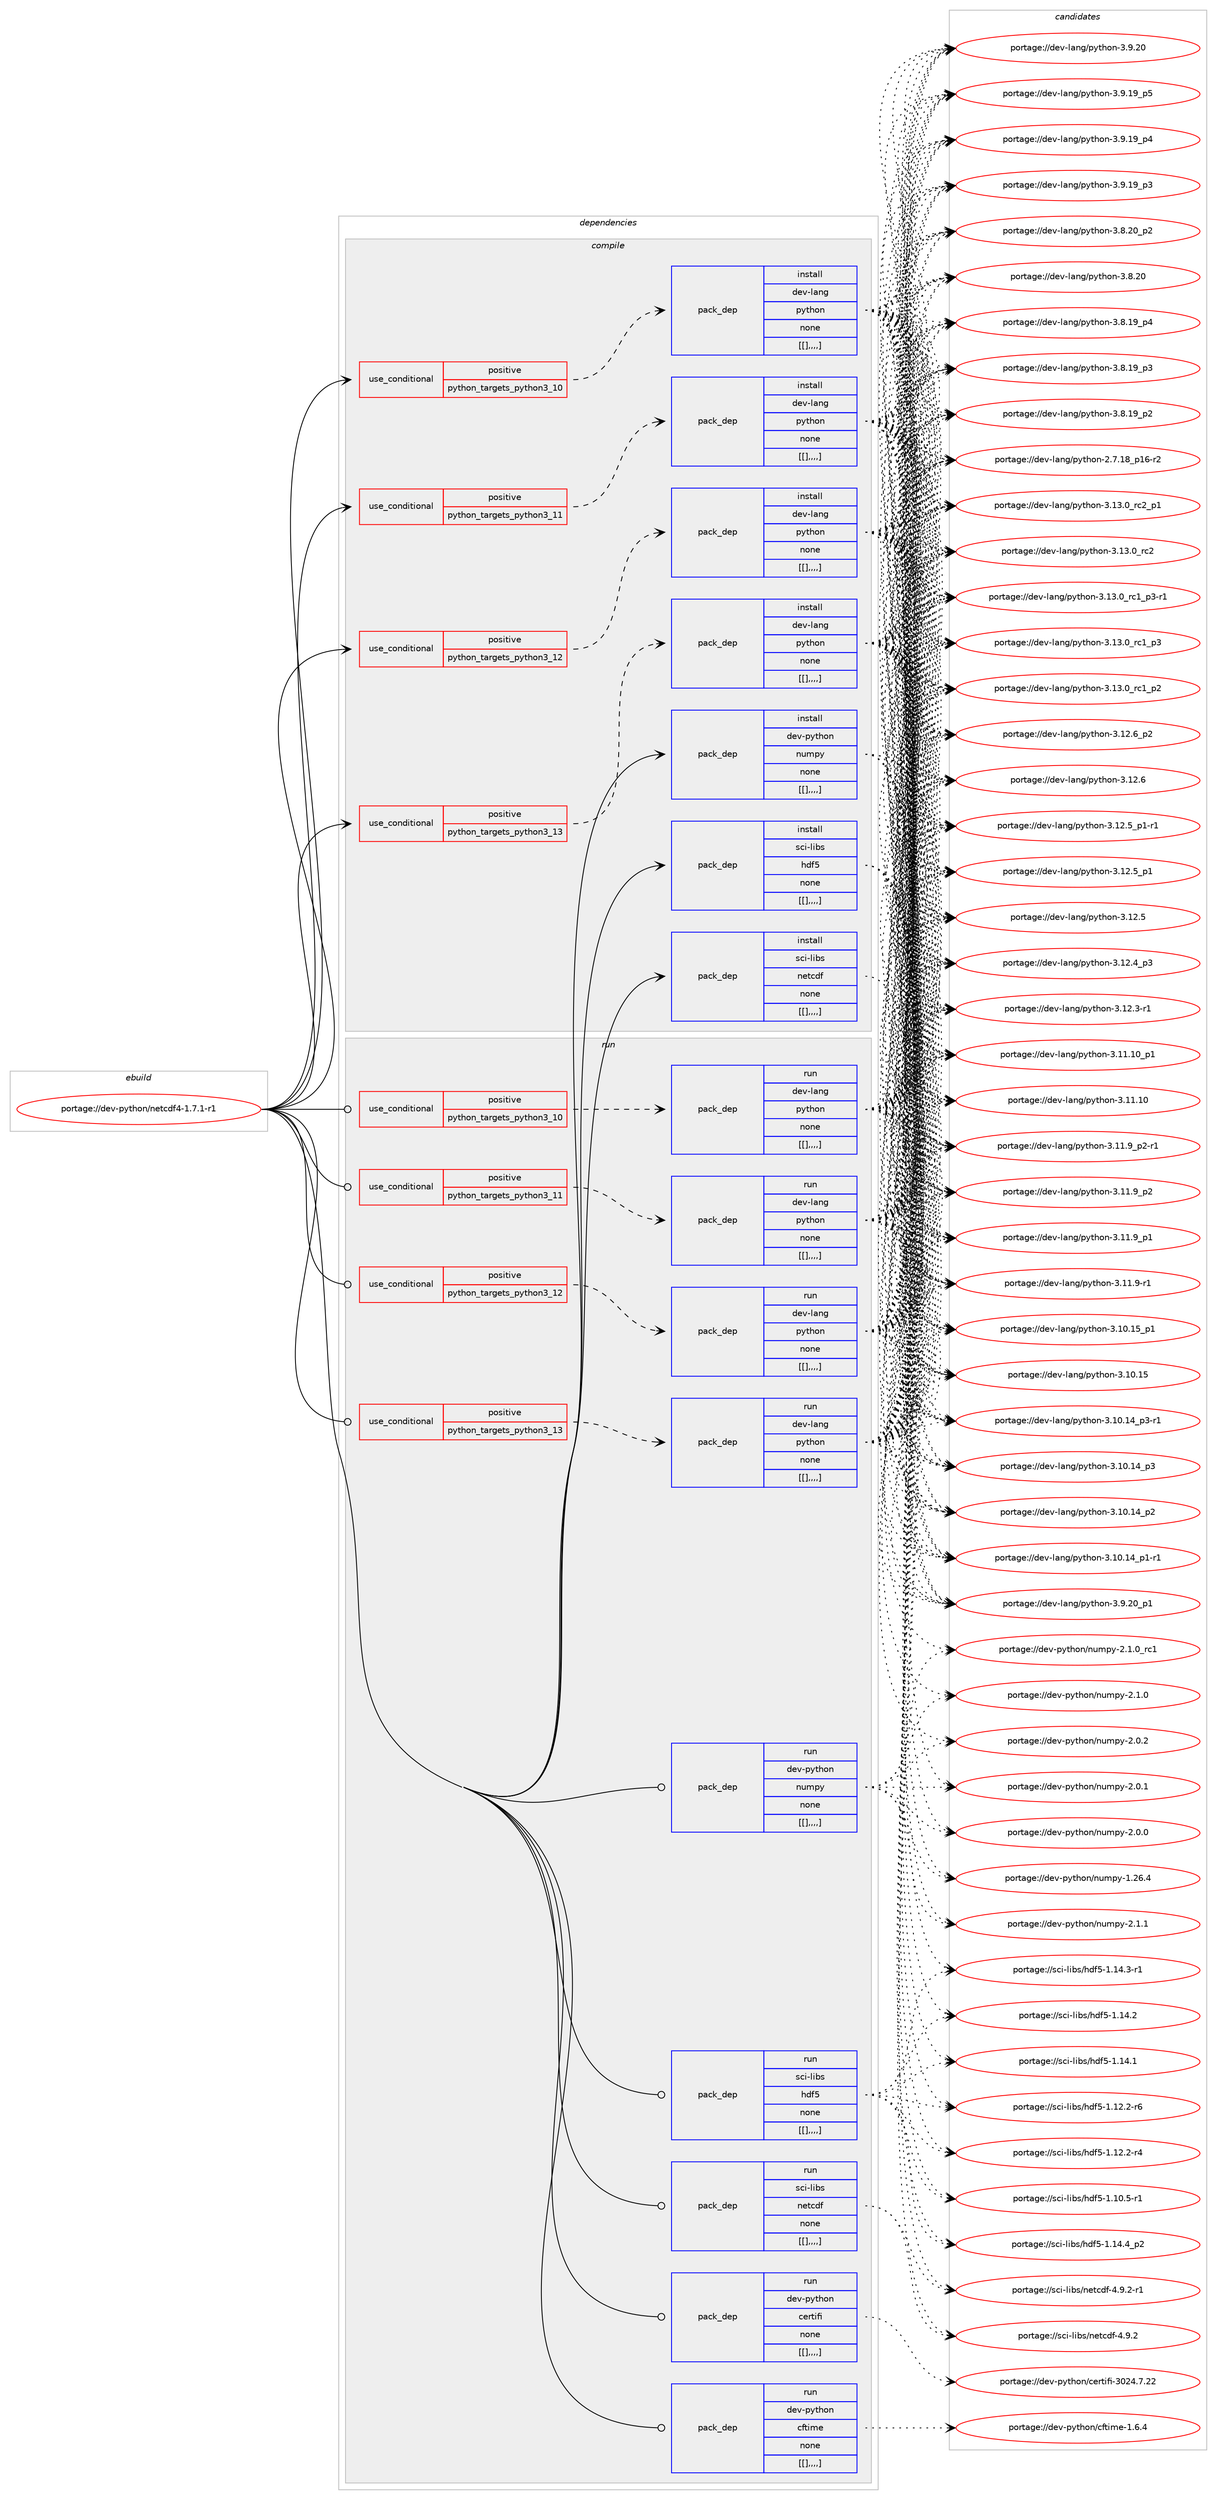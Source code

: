 digraph prolog {

# *************
# Graph options
# *************

newrank=true;
concentrate=true;
compound=true;
graph [rankdir=LR,fontname=Helvetica,fontsize=10,ranksep=1.5];#, ranksep=2.5, nodesep=0.2];
edge  [arrowhead=vee];
node  [fontname=Helvetica,fontsize=10];

# **********
# The ebuild
# **********

subgraph cluster_leftcol {
color=gray;
label=<<i>ebuild</i>>;
id [label="portage://dev-python/netcdf4-1.7.1-r1", color=red, width=4, href="../dev-python/netcdf4-1.7.1-r1.svg"];
}

# ****************
# The dependencies
# ****************

subgraph cluster_midcol {
color=gray;
label=<<i>dependencies</i>>;
subgraph cluster_compile {
fillcolor="#eeeeee";
style=filled;
label=<<i>compile</i>>;
subgraph cond36490 {
dependency154527 [label=<<TABLE BORDER="0" CELLBORDER="1" CELLSPACING="0" CELLPADDING="4"><TR><TD ROWSPAN="3" CELLPADDING="10">use_conditional</TD></TR><TR><TD>positive</TD></TR><TR><TD>python_targets_python3_10</TD></TR></TABLE>>, shape=none, color=red];
subgraph pack116823 {
dependency154528 [label=<<TABLE BORDER="0" CELLBORDER="1" CELLSPACING="0" CELLPADDING="4" WIDTH="220"><TR><TD ROWSPAN="6" CELLPADDING="30">pack_dep</TD></TR><TR><TD WIDTH="110">install</TD></TR><TR><TD>dev-lang</TD></TR><TR><TD>python</TD></TR><TR><TD>none</TD></TR><TR><TD>[[],,,,]</TD></TR></TABLE>>, shape=none, color=blue];
}
dependency154527:e -> dependency154528:w [weight=20,style="dashed",arrowhead="vee"];
}
id:e -> dependency154527:w [weight=20,style="solid",arrowhead="vee"];
subgraph cond36491 {
dependency154529 [label=<<TABLE BORDER="0" CELLBORDER="1" CELLSPACING="0" CELLPADDING="4"><TR><TD ROWSPAN="3" CELLPADDING="10">use_conditional</TD></TR><TR><TD>positive</TD></TR><TR><TD>python_targets_python3_11</TD></TR></TABLE>>, shape=none, color=red];
subgraph pack116824 {
dependency154530 [label=<<TABLE BORDER="0" CELLBORDER="1" CELLSPACING="0" CELLPADDING="4" WIDTH="220"><TR><TD ROWSPAN="6" CELLPADDING="30">pack_dep</TD></TR><TR><TD WIDTH="110">install</TD></TR><TR><TD>dev-lang</TD></TR><TR><TD>python</TD></TR><TR><TD>none</TD></TR><TR><TD>[[],,,,]</TD></TR></TABLE>>, shape=none, color=blue];
}
dependency154529:e -> dependency154530:w [weight=20,style="dashed",arrowhead="vee"];
}
id:e -> dependency154529:w [weight=20,style="solid",arrowhead="vee"];
subgraph cond36492 {
dependency154531 [label=<<TABLE BORDER="0" CELLBORDER="1" CELLSPACING="0" CELLPADDING="4"><TR><TD ROWSPAN="3" CELLPADDING="10">use_conditional</TD></TR><TR><TD>positive</TD></TR><TR><TD>python_targets_python3_12</TD></TR></TABLE>>, shape=none, color=red];
subgraph pack116825 {
dependency154532 [label=<<TABLE BORDER="0" CELLBORDER="1" CELLSPACING="0" CELLPADDING="4" WIDTH="220"><TR><TD ROWSPAN="6" CELLPADDING="30">pack_dep</TD></TR><TR><TD WIDTH="110">install</TD></TR><TR><TD>dev-lang</TD></TR><TR><TD>python</TD></TR><TR><TD>none</TD></TR><TR><TD>[[],,,,]</TD></TR></TABLE>>, shape=none, color=blue];
}
dependency154531:e -> dependency154532:w [weight=20,style="dashed",arrowhead="vee"];
}
id:e -> dependency154531:w [weight=20,style="solid",arrowhead="vee"];
subgraph cond36493 {
dependency154533 [label=<<TABLE BORDER="0" CELLBORDER="1" CELLSPACING="0" CELLPADDING="4"><TR><TD ROWSPAN="3" CELLPADDING="10">use_conditional</TD></TR><TR><TD>positive</TD></TR><TR><TD>python_targets_python3_13</TD></TR></TABLE>>, shape=none, color=red];
subgraph pack116826 {
dependency154534 [label=<<TABLE BORDER="0" CELLBORDER="1" CELLSPACING="0" CELLPADDING="4" WIDTH="220"><TR><TD ROWSPAN="6" CELLPADDING="30">pack_dep</TD></TR><TR><TD WIDTH="110">install</TD></TR><TR><TD>dev-lang</TD></TR><TR><TD>python</TD></TR><TR><TD>none</TD></TR><TR><TD>[[],,,,]</TD></TR></TABLE>>, shape=none, color=blue];
}
dependency154533:e -> dependency154534:w [weight=20,style="dashed",arrowhead="vee"];
}
id:e -> dependency154533:w [weight=20,style="solid",arrowhead="vee"];
subgraph pack116827 {
dependency154535 [label=<<TABLE BORDER="0" CELLBORDER="1" CELLSPACING="0" CELLPADDING="4" WIDTH="220"><TR><TD ROWSPAN="6" CELLPADDING="30">pack_dep</TD></TR><TR><TD WIDTH="110">install</TD></TR><TR><TD>dev-python</TD></TR><TR><TD>numpy</TD></TR><TR><TD>none</TD></TR><TR><TD>[[],,,,]</TD></TR></TABLE>>, shape=none, color=blue];
}
id:e -> dependency154535:w [weight=20,style="solid",arrowhead="vee"];
subgraph pack116828 {
dependency154536 [label=<<TABLE BORDER="0" CELLBORDER="1" CELLSPACING="0" CELLPADDING="4" WIDTH="220"><TR><TD ROWSPAN="6" CELLPADDING="30">pack_dep</TD></TR><TR><TD WIDTH="110">install</TD></TR><TR><TD>sci-libs</TD></TR><TR><TD>hdf5</TD></TR><TR><TD>none</TD></TR><TR><TD>[[],,,,]</TD></TR></TABLE>>, shape=none, color=blue];
}
id:e -> dependency154536:w [weight=20,style="solid",arrowhead="vee"];
subgraph pack116829 {
dependency154537 [label=<<TABLE BORDER="0" CELLBORDER="1" CELLSPACING="0" CELLPADDING="4" WIDTH="220"><TR><TD ROWSPAN="6" CELLPADDING="30">pack_dep</TD></TR><TR><TD WIDTH="110">install</TD></TR><TR><TD>sci-libs</TD></TR><TR><TD>netcdf</TD></TR><TR><TD>none</TD></TR><TR><TD>[[],,,,]</TD></TR></TABLE>>, shape=none, color=blue];
}
id:e -> dependency154537:w [weight=20,style="solid",arrowhead="vee"];
}
subgraph cluster_compileandrun {
fillcolor="#eeeeee";
style=filled;
label=<<i>compile and run</i>>;
}
subgraph cluster_run {
fillcolor="#eeeeee";
style=filled;
label=<<i>run</i>>;
subgraph cond36494 {
dependency154538 [label=<<TABLE BORDER="0" CELLBORDER="1" CELLSPACING="0" CELLPADDING="4"><TR><TD ROWSPAN="3" CELLPADDING="10">use_conditional</TD></TR><TR><TD>positive</TD></TR><TR><TD>python_targets_python3_10</TD></TR></TABLE>>, shape=none, color=red];
subgraph pack116830 {
dependency154539 [label=<<TABLE BORDER="0" CELLBORDER="1" CELLSPACING="0" CELLPADDING="4" WIDTH="220"><TR><TD ROWSPAN="6" CELLPADDING="30">pack_dep</TD></TR><TR><TD WIDTH="110">run</TD></TR><TR><TD>dev-lang</TD></TR><TR><TD>python</TD></TR><TR><TD>none</TD></TR><TR><TD>[[],,,,]</TD></TR></TABLE>>, shape=none, color=blue];
}
dependency154538:e -> dependency154539:w [weight=20,style="dashed",arrowhead="vee"];
}
id:e -> dependency154538:w [weight=20,style="solid",arrowhead="odot"];
subgraph cond36495 {
dependency154540 [label=<<TABLE BORDER="0" CELLBORDER="1" CELLSPACING="0" CELLPADDING="4"><TR><TD ROWSPAN="3" CELLPADDING="10">use_conditional</TD></TR><TR><TD>positive</TD></TR><TR><TD>python_targets_python3_11</TD></TR></TABLE>>, shape=none, color=red];
subgraph pack116831 {
dependency154541 [label=<<TABLE BORDER="0" CELLBORDER="1" CELLSPACING="0" CELLPADDING="4" WIDTH="220"><TR><TD ROWSPAN="6" CELLPADDING="30">pack_dep</TD></TR><TR><TD WIDTH="110">run</TD></TR><TR><TD>dev-lang</TD></TR><TR><TD>python</TD></TR><TR><TD>none</TD></TR><TR><TD>[[],,,,]</TD></TR></TABLE>>, shape=none, color=blue];
}
dependency154540:e -> dependency154541:w [weight=20,style="dashed",arrowhead="vee"];
}
id:e -> dependency154540:w [weight=20,style="solid",arrowhead="odot"];
subgraph cond36496 {
dependency154542 [label=<<TABLE BORDER="0" CELLBORDER="1" CELLSPACING="0" CELLPADDING="4"><TR><TD ROWSPAN="3" CELLPADDING="10">use_conditional</TD></TR><TR><TD>positive</TD></TR><TR><TD>python_targets_python3_12</TD></TR></TABLE>>, shape=none, color=red];
subgraph pack116832 {
dependency154543 [label=<<TABLE BORDER="0" CELLBORDER="1" CELLSPACING="0" CELLPADDING="4" WIDTH="220"><TR><TD ROWSPAN="6" CELLPADDING="30">pack_dep</TD></TR><TR><TD WIDTH="110">run</TD></TR><TR><TD>dev-lang</TD></TR><TR><TD>python</TD></TR><TR><TD>none</TD></TR><TR><TD>[[],,,,]</TD></TR></TABLE>>, shape=none, color=blue];
}
dependency154542:e -> dependency154543:w [weight=20,style="dashed",arrowhead="vee"];
}
id:e -> dependency154542:w [weight=20,style="solid",arrowhead="odot"];
subgraph cond36497 {
dependency154544 [label=<<TABLE BORDER="0" CELLBORDER="1" CELLSPACING="0" CELLPADDING="4"><TR><TD ROWSPAN="3" CELLPADDING="10">use_conditional</TD></TR><TR><TD>positive</TD></TR><TR><TD>python_targets_python3_13</TD></TR></TABLE>>, shape=none, color=red];
subgraph pack116833 {
dependency154545 [label=<<TABLE BORDER="0" CELLBORDER="1" CELLSPACING="0" CELLPADDING="4" WIDTH="220"><TR><TD ROWSPAN="6" CELLPADDING="30">pack_dep</TD></TR><TR><TD WIDTH="110">run</TD></TR><TR><TD>dev-lang</TD></TR><TR><TD>python</TD></TR><TR><TD>none</TD></TR><TR><TD>[[],,,,]</TD></TR></TABLE>>, shape=none, color=blue];
}
dependency154544:e -> dependency154545:w [weight=20,style="dashed",arrowhead="vee"];
}
id:e -> dependency154544:w [weight=20,style="solid",arrowhead="odot"];
subgraph pack116834 {
dependency154546 [label=<<TABLE BORDER="0" CELLBORDER="1" CELLSPACING="0" CELLPADDING="4" WIDTH="220"><TR><TD ROWSPAN="6" CELLPADDING="30">pack_dep</TD></TR><TR><TD WIDTH="110">run</TD></TR><TR><TD>dev-python</TD></TR><TR><TD>certifi</TD></TR><TR><TD>none</TD></TR><TR><TD>[[],,,,]</TD></TR></TABLE>>, shape=none, color=blue];
}
id:e -> dependency154546:w [weight=20,style="solid",arrowhead="odot"];
subgraph pack116835 {
dependency154547 [label=<<TABLE BORDER="0" CELLBORDER="1" CELLSPACING="0" CELLPADDING="4" WIDTH="220"><TR><TD ROWSPAN="6" CELLPADDING="30">pack_dep</TD></TR><TR><TD WIDTH="110">run</TD></TR><TR><TD>dev-python</TD></TR><TR><TD>cftime</TD></TR><TR><TD>none</TD></TR><TR><TD>[[],,,,]</TD></TR></TABLE>>, shape=none, color=blue];
}
id:e -> dependency154547:w [weight=20,style="solid",arrowhead="odot"];
subgraph pack116836 {
dependency154548 [label=<<TABLE BORDER="0" CELLBORDER="1" CELLSPACING="0" CELLPADDING="4" WIDTH="220"><TR><TD ROWSPAN="6" CELLPADDING="30">pack_dep</TD></TR><TR><TD WIDTH="110">run</TD></TR><TR><TD>dev-python</TD></TR><TR><TD>numpy</TD></TR><TR><TD>none</TD></TR><TR><TD>[[],,,,]</TD></TR></TABLE>>, shape=none, color=blue];
}
id:e -> dependency154548:w [weight=20,style="solid",arrowhead="odot"];
subgraph pack116837 {
dependency154549 [label=<<TABLE BORDER="0" CELLBORDER="1" CELLSPACING="0" CELLPADDING="4" WIDTH="220"><TR><TD ROWSPAN="6" CELLPADDING="30">pack_dep</TD></TR><TR><TD WIDTH="110">run</TD></TR><TR><TD>sci-libs</TD></TR><TR><TD>hdf5</TD></TR><TR><TD>none</TD></TR><TR><TD>[[],,,,]</TD></TR></TABLE>>, shape=none, color=blue];
}
id:e -> dependency154549:w [weight=20,style="solid",arrowhead="odot"];
subgraph pack116838 {
dependency154550 [label=<<TABLE BORDER="0" CELLBORDER="1" CELLSPACING="0" CELLPADDING="4" WIDTH="220"><TR><TD ROWSPAN="6" CELLPADDING="30">pack_dep</TD></TR><TR><TD WIDTH="110">run</TD></TR><TR><TD>sci-libs</TD></TR><TR><TD>netcdf</TD></TR><TR><TD>none</TD></TR><TR><TD>[[],,,,]</TD></TR></TABLE>>, shape=none, color=blue];
}
id:e -> dependency154550:w [weight=20,style="solid",arrowhead="odot"];
}
}

# **************
# The candidates
# **************

subgraph cluster_choices {
rank=same;
color=gray;
label=<<i>candidates</i>>;

subgraph choice116823 {
color=black;
nodesep=1;
choice100101118451089711010347112121116104111110455146495146489511499509511249 [label="portage://dev-lang/python-3.13.0_rc2_p1", color=red, width=4,href="../dev-lang/python-3.13.0_rc2_p1.svg"];
choice10010111845108971101034711212111610411111045514649514648951149950 [label="portage://dev-lang/python-3.13.0_rc2", color=red, width=4,href="../dev-lang/python-3.13.0_rc2.svg"];
choice1001011184510897110103471121211161041111104551464951464895114994995112514511449 [label="portage://dev-lang/python-3.13.0_rc1_p3-r1", color=red, width=4,href="../dev-lang/python-3.13.0_rc1_p3-r1.svg"];
choice100101118451089711010347112121116104111110455146495146489511499499511251 [label="portage://dev-lang/python-3.13.0_rc1_p3", color=red, width=4,href="../dev-lang/python-3.13.0_rc1_p3.svg"];
choice100101118451089711010347112121116104111110455146495146489511499499511250 [label="portage://dev-lang/python-3.13.0_rc1_p2", color=red, width=4,href="../dev-lang/python-3.13.0_rc1_p2.svg"];
choice100101118451089711010347112121116104111110455146495046549511250 [label="portage://dev-lang/python-3.12.6_p2", color=red, width=4,href="../dev-lang/python-3.12.6_p2.svg"];
choice10010111845108971101034711212111610411111045514649504654 [label="portage://dev-lang/python-3.12.6", color=red, width=4,href="../dev-lang/python-3.12.6.svg"];
choice1001011184510897110103471121211161041111104551464950465395112494511449 [label="portage://dev-lang/python-3.12.5_p1-r1", color=red, width=4,href="../dev-lang/python-3.12.5_p1-r1.svg"];
choice100101118451089711010347112121116104111110455146495046539511249 [label="portage://dev-lang/python-3.12.5_p1", color=red, width=4,href="../dev-lang/python-3.12.5_p1.svg"];
choice10010111845108971101034711212111610411111045514649504653 [label="portage://dev-lang/python-3.12.5", color=red, width=4,href="../dev-lang/python-3.12.5.svg"];
choice100101118451089711010347112121116104111110455146495046529511251 [label="portage://dev-lang/python-3.12.4_p3", color=red, width=4,href="../dev-lang/python-3.12.4_p3.svg"];
choice100101118451089711010347112121116104111110455146495046514511449 [label="portage://dev-lang/python-3.12.3-r1", color=red, width=4,href="../dev-lang/python-3.12.3-r1.svg"];
choice10010111845108971101034711212111610411111045514649494649489511249 [label="portage://dev-lang/python-3.11.10_p1", color=red, width=4,href="../dev-lang/python-3.11.10_p1.svg"];
choice1001011184510897110103471121211161041111104551464949464948 [label="portage://dev-lang/python-3.11.10", color=red, width=4,href="../dev-lang/python-3.11.10.svg"];
choice1001011184510897110103471121211161041111104551464949465795112504511449 [label="portage://dev-lang/python-3.11.9_p2-r1", color=red, width=4,href="../dev-lang/python-3.11.9_p2-r1.svg"];
choice100101118451089711010347112121116104111110455146494946579511250 [label="portage://dev-lang/python-3.11.9_p2", color=red, width=4,href="../dev-lang/python-3.11.9_p2.svg"];
choice100101118451089711010347112121116104111110455146494946579511249 [label="portage://dev-lang/python-3.11.9_p1", color=red, width=4,href="../dev-lang/python-3.11.9_p1.svg"];
choice100101118451089711010347112121116104111110455146494946574511449 [label="portage://dev-lang/python-3.11.9-r1", color=red, width=4,href="../dev-lang/python-3.11.9-r1.svg"];
choice10010111845108971101034711212111610411111045514649484649539511249 [label="portage://dev-lang/python-3.10.15_p1", color=red, width=4,href="../dev-lang/python-3.10.15_p1.svg"];
choice1001011184510897110103471121211161041111104551464948464953 [label="portage://dev-lang/python-3.10.15", color=red, width=4,href="../dev-lang/python-3.10.15.svg"];
choice100101118451089711010347112121116104111110455146494846495295112514511449 [label="portage://dev-lang/python-3.10.14_p3-r1", color=red, width=4,href="../dev-lang/python-3.10.14_p3-r1.svg"];
choice10010111845108971101034711212111610411111045514649484649529511251 [label="portage://dev-lang/python-3.10.14_p3", color=red, width=4,href="../dev-lang/python-3.10.14_p3.svg"];
choice10010111845108971101034711212111610411111045514649484649529511250 [label="portage://dev-lang/python-3.10.14_p2", color=red, width=4,href="../dev-lang/python-3.10.14_p2.svg"];
choice100101118451089711010347112121116104111110455146494846495295112494511449 [label="portage://dev-lang/python-3.10.14_p1-r1", color=red, width=4,href="../dev-lang/python-3.10.14_p1-r1.svg"];
choice100101118451089711010347112121116104111110455146574650489511249 [label="portage://dev-lang/python-3.9.20_p1", color=red, width=4,href="../dev-lang/python-3.9.20_p1.svg"];
choice10010111845108971101034711212111610411111045514657465048 [label="portage://dev-lang/python-3.9.20", color=red, width=4,href="../dev-lang/python-3.9.20.svg"];
choice100101118451089711010347112121116104111110455146574649579511253 [label="portage://dev-lang/python-3.9.19_p5", color=red, width=4,href="../dev-lang/python-3.9.19_p5.svg"];
choice100101118451089711010347112121116104111110455146574649579511252 [label="portage://dev-lang/python-3.9.19_p4", color=red, width=4,href="../dev-lang/python-3.9.19_p4.svg"];
choice100101118451089711010347112121116104111110455146574649579511251 [label="portage://dev-lang/python-3.9.19_p3", color=red, width=4,href="../dev-lang/python-3.9.19_p3.svg"];
choice100101118451089711010347112121116104111110455146564650489511250 [label="portage://dev-lang/python-3.8.20_p2", color=red, width=4,href="../dev-lang/python-3.8.20_p2.svg"];
choice10010111845108971101034711212111610411111045514656465048 [label="portage://dev-lang/python-3.8.20", color=red, width=4,href="../dev-lang/python-3.8.20.svg"];
choice100101118451089711010347112121116104111110455146564649579511252 [label="portage://dev-lang/python-3.8.19_p4", color=red, width=4,href="../dev-lang/python-3.8.19_p4.svg"];
choice100101118451089711010347112121116104111110455146564649579511251 [label="portage://dev-lang/python-3.8.19_p3", color=red, width=4,href="../dev-lang/python-3.8.19_p3.svg"];
choice100101118451089711010347112121116104111110455146564649579511250 [label="portage://dev-lang/python-3.8.19_p2", color=red, width=4,href="../dev-lang/python-3.8.19_p2.svg"];
choice100101118451089711010347112121116104111110455046554649569511249544511450 [label="portage://dev-lang/python-2.7.18_p16-r2", color=red, width=4,href="../dev-lang/python-2.7.18_p16-r2.svg"];
dependency154528:e -> choice100101118451089711010347112121116104111110455146495146489511499509511249:w [style=dotted,weight="100"];
dependency154528:e -> choice10010111845108971101034711212111610411111045514649514648951149950:w [style=dotted,weight="100"];
dependency154528:e -> choice1001011184510897110103471121211161041111104551464951464895114994995112514511449:w [style=dotted,weight="100"];
dependency154528:e -> choice100101118451089711010347112121116104111110455146495146489511499499511251:w [style=dotted,weight="100"];
dependency154528:e -> choice100101118451089711010347112121116104111110455146495146489511499499511250:w [style=dotted,weight="100"];
dependency154528:e -> choice100101118451089711010347112121116104111110455146495046549511250:w [style=dotted,weight="100"];
dependency154528:e -> choice10010111845108971101034711212111610411111045514649504654:w [style=dotted,weight="100"];
dependency154528:e -> choice1001011184510897110103471121211161041111104551464950465395112494511449:w [style=dotted,weight="100"];
dependency154528:e -> choice100101118451089711010347112121116104111110455146495046539511249:w [style=dotted,weight="100"];
dependency154528:e -> choice10010111845108971101034711212111610411111045514649504653:w [style=dotted,weight="100"];
dependency154528:e -> choice100101118451089711010347112121116104111110455146495046529511251:w [style=dotted,weight="100"];
dependency154528:e -> choice100101118451089711010347112121116104111110455146495046514511449:w [style=dotted,weight="100"];
dependency154528:e -> choice10010111845108971101034711212111610411111045514649494649489511249:w [style=dotted,weight="100"];
dependency154528:e -> choice1001011184510897110103471121211161041111104551464949464948:w [style=dotted,weight="100"];
dependency154528:e -> choice1001011184510897110103471121211161041111104551464949465795112504511449:w [style=dotted,weight="100"];
dependency154528:e -> choice100101118451089711010347112121116104111110455146494946579511250:w [style=dotted,weight="100"];
dependency154528:e -> choice100101118451089711010347112121116104111110455146494946579511249:w [style=dotted,weight="100"];
dependency154528:e -> choice100101118451089711010347112121116104111110455146494946574511449:w [style=dotted,weight="100"];
dependency154528:e -> choice10010111845108971101034711212111610411111045514649484649539511249:w [style=dotted,weight="100"];
dependency154528:e -> choice1001011184510897110103471121211161041111104551464948464953:w [style=dotted,weight="100"];
dependency154528:e -> choice100101118451089711010347112121116104111110455146494846495295112514511449:w [style=dotted,weight="100"];
dependency154528:e -> choice10010111845108971101034711212111610411111045514649484649529511251:w [style=dotted,weight="100"];
dependency154528:e -> choice10010111845108971101034711212111610411111045514649484649529511250:w [style=dotted,weight="100"];
dependency154528:e -> choice100101118451089711010347112121116104111110455146494846495295112494511449:w [style=dotted,weight="100"];
dependency154528:e -> choice100101118451089711010347112121116104111110455146574650489511249:w [style=dotted,weight="100"];
dependency154528:e -> choice10010111845108971101034711212111610411111045514657465048:w [style=dotted,weight="100"];
dependency154528:e -> choice100101118451089711010347112121116104111110455146574649579511253:w [style=dotted,weight="100"];
dependency154528:e -> choice100101118451089711010347112121116104111110455146574649579511252:w [style=dotted,weight="100"];
dependency154528:e -> choice100101118451089711010347112121116104111110455146574649579511251:w [style=dotted,weight="100"];
dependency154528:e -> choice100101118451089711010347112121116104111110455146564650489511250:w [style=dotted,weight="100"];
dependency154528:e -> choice10010111845108971101034711212111610411111045514656465048:w [style=dotted,weight="100"];
dependency154528:e -> choice100101118451089711010347112121116104111110455146564649579511252:w [style=dotted,weight="100"];
dependency154528:e -> choice100101118451089711010347112121116104111110455146564649579511251:w [style=dotted,weight="100"];
dependency154528:e -> choice100101118451089711010347112121116104111110455146564649579511250:w [style=dotted,weight="100"];
dependency154528:e -> choice100101118451089711010347112121116104111110455046554649569511249544511450:w [style=dotted,weight="100"];
}
subgraph choice116824 {
color=black;
nodesep=1;
choice100101118451089711010347112121116104111110455146495146489511499509511249 [label="portage://dev-lang/python-3.13.0_rc2_p1", color=red, width=4,href="../dev-lang/python-3.13.0_rc2_p1.svg"];
choice10010111845108971101034711212111610411111045514649514648951149950 [label="portage://dev-lang/python-3.13.0_rc2", color=red, width=4,href="../dev-lang/python-3.13.0_rc2.svg"];
choice1001011184510897110103471121211161041111104551464951464895114994995112514511449 [label="portage://dev-lang/python-3.13.0_rc1_p3-r1", color=red, width=4,href="../dev-lang/python-3.13.0_rc1_p3-r1.svg"];
choice100101118451089711010347112121116104111110455146495146489511499499511251 [label="portage://dev-lang/python-3.13.0_rc1_p3", color=red, width=4,href="../dev-lang/python-3.13.0_rc1_p3.svg"];
choice100101118451089711010347112121116104111110455146495146489511499499511250 [label="portage://dev-lang/python-3.13.0_rc1_p2", color=red, width=4,href="../dev-lang/python-3.13.0_rc1_p2.svg"];
choice100101118451089711010347112121116104111110455146495046549511250 [label="portage://dev-lang/python-3.12.6_p2", color=red, width=4,href="../dev-lang/python-3.12.6_p2.svg"];
choice10010111845108971101034711212111610411111045514649504654 [label="portage://dev-lang/python-3.12.6", color=red, width=4,href="../dev-lang/python-3.12.6.svg"];
choice1001011184510897110103471121211161041111104551464950465395112494511449 [label="portage://dev-lang/python-3.12.5_p1-r1", color=red, width=4,href="../dev-lang/python-3.12.5_p1-r1.svg"];
choice100101118451089711010347112121116104111110455146495046539511249 [label="portage://dev-lang/python-3.12.5_p1", color=red, width=4,href="../dev-lang/python-3.12.5_p1.svg"];
choice10010111845108971101034711212111610411111045514649504653 [label="portage://dev-lang/python-3.12.5", color=red, width=4,href="../dev-lang/python-3.12.5.svg"];
choice100101118451089711010347112121116104111110455146495046529511251 [label="portage://dev-lang/python-3.12.4_p3", color=red, width=4,href="../dev-lang/python-3.12.4_p3.svg"];
choice100101118451089711010347112121116104111110455146495046514511449 [label="portage://dev-lang/python-3.12.3-r1", color=red, width=4,href="../dev-lang/python-3.12.3-r1.svg"];
choice10010111845108971101034711212111610411111045514649494649489511249 [label="portage://dev-lang/python-3.11.10_p1", color=red, width=4,href="../dev-lang/python-3.11.10_p1.svg"];
choice1001011184510897110103471121211161041111104551464949464948 [label="portage://dev-lang/python-3.11.10", color=red, width=4,href="../dev-lang/python-3.11.10.svg"];
choice1001011184510897110103471121211161041111104551464949465795112504511449 [label="portage://dev-lang/python-3.11.9_p2-r1", color=red, width=4,href="../dev-lang/python-3.11.9_p2-r1.svg"];
choice100101118451089711010347112121116104111110455146494946579511250 [label="portage://dev-lang/python-3.11.9_p2", color=red, width=4,href="../dev-lang/python-3.11.9_p2.svg"];
choice100101118451089711010347112121116104111110455146494946579511249 [label="portage://dev-lang/python-3.11.9_p1", color=red, width=4,href="../dev-lang/python-3.11.9_p1.svg"];
choice100101118451089711010347112121116104111110455146494946574511449 [label="portage://dev-lang/python-3.11.9-r1", color=red, width=4,href="../dev-lang/python-3.11.9-r1.svg"];
choice10010111845108971101034711212111610411111045514649484649539511249 [label="portage://dev-lang/python-3.10.15_p1", color=red, width=4,href="../dev-lang/python-3.10.15_p1.svg"];
choice1001011184510897110103471121211161041111104551464948464953 [label="portage://dev-lang/python-3.10.15", color=red, width=4,href="../dev-lang/python-3.10.15.svg"];
choice100101118451089711010347112121116104111110455146494846495295112514511449 [label="portage://dev-lang/python-3.10.14_p3-r1", color=red, width=4,href="../dev-lang/python-3.10.14_p3-r1.svg"];
choice10010111845108971101034711212111610411111045514649484649529511251 [label="portage://dev-lang/python-3.10.14_p3", color=red, width=4,href="../dev-lang/python-3.10.14_p3.svg"];
choice10010111845108971101034711212111610411111045514649484649529511250 [label="portage://dev-lang/python-3.10.14_p2", color=red, width=4,href="../dev-lang/python-3.10.14_p2.svg"];
choice100101118451089711010347112121116104111110455146494846495295112494511449 [label="portage://dev-lang/python-3.10.14_p1-r1", color=red, width=4,href="../dev-lang/python-3.10.14_p1-r1.svg"];
choice100101118451089711010347112121116104111110455146574650489511249 [label="portage://dev-lang/python-3.9.20_p1", color=red, width=4,href="../dev-lang/python-3.9.20_p1.svg"];
choice10010111845108971101034711212111610411111045514657465048 [label="portage://dev-lang/python-3.9.20", color=red, width=4,href="../dev-lang/python-3.9.20.svg"];
choice100101118451089711010347112121116104111110455146574649579511253 [label="portage://dev-lang/python-3.9.19_p5", color=red, width=4,href="../dev-lang/python-3.9.19_p5.svg"];
choice100101118451089711010347112121116104111110455146574649579511252 [label="portage://dev-lang/python-3.9.19_p4", color=red, width=4,href="../dev-lang/python-3.9.19_p4.svg"];
choice100101118451089711010347112121116104111110455146574649579511251 [label="portage://dev-lang/python-3.9.19_p3", color=red, width=4,href="../dev-lang/python-3.9.19_p3.svg"];
choice100101118451089711010347112121116104111110455146564650489511250 [label="portage://dev-lang/python-3.8.20_p2", color=red, width=4,href="../dev-lang/python-3.8.20_p2.svg"];
choice10010111845108971101034711212111610411111045514656465048 [label="portage://dev-lang/python-3.8.20", color=red, width=4,href="../dev-lang/python-3.8.20.svg"];
choice100101118451089711010347112121116104111110455146564649579511252 [label="portage://dev-lang/python-3.8.19_p4", color=red, width=4,href="../dev-lang/python-3.8.19_p4.svg"];
choice100101118451089711010347112121116104111110455146564649579511251 [label="portage://dev-lang/python-3.8.19_p3", color=red, width=4,href="../dev-lang/python-3.8.19_p3.svg"];
choice100101118451089711010347112121116104111110455146564649579511250 [label="portage://dev-lang/python-3.8.19_p2", color=red, width=4,href="../dev-lang/python-3.8.19_p2.svg"];
choice100101118451089711010347112121116104111110455046554649569511249544511450 [label="portage://dev-lang/python-2.7.18_p16-r2", color=red, width=4,href="../dev-lang/python-2.7.18_p16-r2.svg"];
dependency154530:e -> choice100101118451089711010347112121116104111110455146495146489511499509511249:w [style=dotted,weight="100"];
dependency154530:e -> choice10010111845108971101034711212111610411111045514649514648951149950:w [style=dotted,weight="100"];
dependency154530:e -> choice1001011184510897110103471121211161041111104551464951464895114994995112514511449:w [style=dotted,weight="100"];
dependency154530:e -> choice100101118451089711010347112121116104111110455146495146489511499499511251:w [style=dotted,weight="100"];
dependency154530:e -> choice100101118451089711010347112121116104111110455146495146489511499499511250:w [style=dotted,weight="100"];
dependency154530:e -> choice100101118451089711010347112121116104111110455146495046549511250:w [style=dotted,weight="100"];
dependency154530:e -> choice10010111845108971101034711212111610411111045514649504654:w [style=dotted,weight="100"];
dependency154530:e -> choice1001011184510897110103471121211161041111104551464950465395112494511449:w [style=dotted,weight="100"];
dependency154530:e -> choice100101118451089711010347112121116104111110455146495046539511249:w [style=dotted,weight="100"];
dependency154530:e -> choice10010111845108971101034711212111610411111045514649504653:w [style=dotted,weight="100"];
dependency154530:e -> choice100101118451089711010347112121116104111110455146495046529511251:w [style=dotted,weight="100"];
dependency154530:e -> choice100101118451089711010347112121116104111110455146495046514511449:w [style=dotted,weight="100"];
dependency154530:e -> choice10010111845108971101034711212111610411111045514649494649489511249:w [style=dotted,weight="100"];
dependency154530:e -> choice1001011184510897110103471121211161041111104551464949464948:w [style=dotted,weight="100"];
dependency154530:e -> choice1001011184510897110103471121211161041111104551464949465795112504511449:w [style=dotted,weight="100"];
dependency154530:e -> choice100101118451089711010347112121116104111110455146494946579511250:w [style=dotted,weight="100"];
dependency154530:e -> choice100101118451089711010347112121116104111110455146494946579511249:w [style=dotted,weight="100"];
dependency154530:e -> choice100101118451089711010347112121116104111110455146494946574511449:w [style=dotted,weight="100"];
dependency154530:e -> choice10010111845108971101034711212111610411111045514649484649539511249:w [style=dotted,weight="100"];
dependency154530:e -> choice1001011184510897110103471121211161041111104551464948464953:w [style=dotted,weight="100"];
dependency154530:e -> choice100101118451089711010347112121116104111110455146494846495295112514511449:w [style=dotted,weight="100"];
dependency154530:e -> choice10010111845108971101034711212111610411111045514649484649529511251:w [style=dotted,weight="100"];
dependency154530:e -> choice10010111845108971101034711212111610411111045514649484649529511250:w [style=dotted,weight="100"];
dependency154530:e -> choice100101118451089711010347112121116104111110455146494846495295112494511449:w [style=dotted,weight="100"];
dependency154530:e -> choice100101118451089711010347112121116104111110455146574650489511249:w [style=dotted,weight="100"];
dependency154530:e -> choice10010111845108971101034711212111610411111045514657465048:w [style=dotted,weight="100"];
dependency154530:e -> choice100101118451089711010347112121116104111110455146574649579511253:w [style=dotted,weight="100"];
dependency154530:e -> choice100101118451089711010347112121116104111110455146574649579511252:w [style=dotted,weight="100"];
dependency154530:e -> choice100101118451089711010347112121116104111110455146574649579511251:w [style=dotted,weight="100"];
dependency154530:e -> choice100101118451089711010347112121116104111110455146564650489511250:w [style=dotted,weight="100"];
dependency154530:e -> choice10010111845108971101034711212111610411111045514656465048:w [style=dotted,weight="100"];
dependency154530:e -> choice100101118451089711010347112121116104111110455146564649579511252:w [style=dotted,weight="100"];
dependency154530:e -> choice100101118451089711010347112121116104111110455146564649579511251:w [style=dotted,weight="100"];
dependency154530:e -> choice100101118451089711010347112121116104111110455146564649579511250:w [style=dotted,weight="100"];
dependency154530:e -> choice100101118451089711010347112121116104111110455046554649569511249544511450:w [style=dotted,weight="100"];
}
subgraph choice116825 {
color=black;
nodesep=1;
choice100101118451089711010347112121116104111110455146495146489511499509511249 [label="portage://dev-lang/python-3.13.0_rc2_p1", color=red, width=4,href="../dev-lang/python-3.13.0_rc2_p1.svg"];
choice10010111845108971101034711212111610411111045514649514648951149950 [label="portage://dev-lang/python-3.13.0_rc2", color=red, width=4,href="../dev-lang/python-3.13.0_rc2.svg"];
choice1001011184510897110103471121211161041111104551464951464895114994995112514511449 [label="portage://dev-lang/python-3.13.0_rc1_p3-r1", color=red, width=4,href="../dev-lang/python-3.13.0_rc1_p3-r1.svg"];
choice100101118451089711010347112121116104111110455146495146489511499499511251 [label="portage://dev-lang/python-3.13.0_rc1_p3", color=red, width=4,href="../dev-lang/python-3.13.0_rc1_p3.svg"];
choice100101118451089711010347112121116104111110455146495146489511499499511250 [label="portage://dev-lang/python-3.13.0_rc1_p2", color=red, width=4,href="../dev-lang/python-3.13.0_rc1_p2.svg"];
choice100101118451089711010347112121116104111110455146495046549511250 [label="portage://dev-lang/python-3.12.6_p2", color=red, width=4,href="../dev-lang/python-3.12.6_p2.svg"];
choice10010111845108971101034711212111610411111045514649504654 [label="portage://dev-lang/python-3.12.6", color=red, width=4,href="../dev-lang/python-3.12.6.svg"];
choice1001011184510897110103471121211161041111104551464950465395112494511449 [label="portage://dev-lang/python-3.12.5_p1-r1", color=red, width=4,href="../dev-lang/python-3.12.5_p1-r1.svg"];
choice100101118451089711010347112121116104111110455146495046539511249 [label="portage://dev-lang/python-3.12.5_p1", color=red, width=4,href="../dev-lang/python-3.12.5_p1.svg"];
choice10010111845108971101034711212111610411111045514649504653 [label="portage://dev-lang/python-3.12.5", color=red, width=4,href="../dev-lang/python-3.12.5.svg"];
choice100101118451089711010347112121116104111110455146495046529511251 [label="portage://dev-lang/python-3.12.4_p3", color=red, width=4,href="../dev-lang/python-3.12.4_p3.svg"];
choice100101118451089711010347112121116104111110455146495046514511449 [label="portage://dev-lang/python-3.12.3-r1", color=red, width=4,href="../dev-lang/python-3.12.3-r1.svg"];
choice10010111845108971101034711212111610411111045514649494649489511249 [label="portage://dev-lang/python-3.11.10_p1", color=red, width=4,href="../dev-lang/python-3.11.10_p1.svg"];
choice1001011184510897110103471121211161041111104551464949464948 [label="portage://dev-lang/python-3.11.10", color=red, width=4,href="../dev-lang/python-3.11.10.svg"];
choice1001011184510897110103471121211161041111104551464949465795112504511449 [label="portage://dev-lang/python-3.11.9_p2-r1", color=red, width=4,href="../dev-lang/python-3.11.9_p2-r1.svg"];
choice100101118451089711010347112121116104111110455146494946579511250 [label="portage://dev-lang/python-3.11.9_p2", color=red, width=4,href="../dev-lang/python-3.11.9_p2.svg"];
choice100101118451089711010347112121116104111110455146494946579511249 [label="portage://dev-lang/python-3.11.9_p1", color=red, width=4,href="../dev-lang/python-3.11.9_p1.svg"];
choice100101118451089711010347112121116104111110455146494946574511449 [label="portage://dev-lang/python-3.11.9-r1", color=red, width=4,href="../dev-lang/python-3.11.9-r1.svg"];
choice10010111845108971101034711212111610411111045514649484649539511249 [label="portage://dev-lang/python-3.10.15_p1", color=red, width=4,href="../dev-lang/python-3.10.15_p1.svg"];
choice1001011184510897110103471121211161041111104551464948464953 [label="portage://dev-lang/python-3.10.15", color=red, width=4,href="../dev-lang/python-3.10.15.svg"];
choice100101118451089711010347112121116104111110455146494846495295112514511449 [label="portage://dev-lang/python-3.10.14_p3-r1", color=red, width=4,href="../dev-lang/python-3.10.14_p3-r1.svg"];
choice10010111845108971101034711212111610411111045514649484649529511251 [label="portage://dev-lang/python-3.10.14_p3", color=red, width=4,href="../dev-lang/python-3.10.14_p3.svg"];
choice10010111845108971101034711212111610411111045514649484649529511250 [label="portage://dev-lang/python-3.10.14_p2", color=red, width=4,href="../dev-lang/python-3.10.14_p2.svg"];
choice100101118451089711010347112121116104111110455146494846495295112494511449 [label="portage://dev-lang/python-3.10.14_p1-r1", color=red, width=4,href="../dev-lang/python-3.10.14_p1-r1.svg"];
choice100101118451089711010347112121116104111110455146574650489511249 [label="portage://dev-lang/python-3.9.20_p1", color=red, width=4,href="../dev-lang/python-3.9.20_p1.svg"];
choice10010111845108971101034711212111610411111045514657465048 [label="portage://dev-lang/python-3.9.20", color=red, width=4,href="../dev-lang/python-3.9.20.svg"];
choice100101118451089711010347112121116104111110455146574649579511253 [label="portage://dev-lang/python-3.9.19_p5", color=red, width=4,href="../dev-lang/python-3.9.19_p5.svg"];
choice100101118451089711010347112121116104111110455146574649579511252 [label="portage://dev-lang/python-3.9.19_p4", color=red, width=4,href="../dev-lang/python-3.9.19_p4.svg"];
choice100101118451089711010347112121116104111110455146574649579511251 [label="portage://dev-lang/python-3.9.19_p3", color=red, width=4,href="../dev-lang/python-3.9.19_p3.svg"];
choice100101118451089711010347112121116104111110455146564650489511250 [label="portage://dev-lang/python-3.8.20_p2", color=red, width=4,href="../dev-lang/python-3.8.20_p2.svg"];
choice10010111845108971101034711212111610411111045514656465048 [label="portage://dev-lang/python-3.8.20", color=red, width=4,href="../dev-lang/python-3.8.20.svg"];
choice100101118451089711010347112121116104111110455146564649579511252 [label="portage://dev-lang/python-3.8.19_p4", color=red, width=4,href="../dev-lang/python-3.8.19_p4.svg"];
choice100101118451089711010347112121116104111110455146564649579511251 [label="portage://dev-lang/python-3.8.19_p3", color=red, width=4,href="../dev-lang/python-3.8.19_p3.svg"];
choice100101118451089711010347112121116104111110455146564649579511250 [label="portage://dev-lang/python-3.8.19_p2", color=red, width=4,href="../dev-lang/python-3.8.19_p2.svg"];
choice100101118451089711010347112121116104111110455046554649569511249544511450 [label="portage://dev-lang/python-2.7.18_p16-r2", color=red, width=4,href="../dev-lang/python-2.7.18_p16-r2.svg"];
dependency154532:e -> choice100101118451089711010347112121116104111110455146495146489511499509511249:w [style=dotted,weight="100"];
dependency154532:e -> choice10010111845108971101034711212111610411111045514649514648951149950:w [style=dotted,weight="100"];
dependency154532:e -> choice1001011184510897110103471121211161041111104551464951464895114994995112514511449:w [style=dotted,weight="100"];
dependency154532:e -> choice100101118451089711010347112121116104111110455146495146489511499499511251:w [style=dotted,weight="100"];
dependency154532:e -> choice100101118451089711010347112121116104111110455146495146489511499499511250:w [style=dotted,weight="100"];
dependency154532:e -> choice100101118451089711010347112121116104111110455146495046549511250:w [style=dotted,weight="100"];
dependency154532:e -> choice10010111845108971101034711212111610411111045514649504654:w [style=dotted,weight="100"];
dependency154532:e -> choice1001011184510897110103471121211161041111104551464950465395112494511449:w [style=dotted,weight="100"];
dependency154532:e -> choice100101118451089711010347112121116104111110455146495046539511249:w [style=dotted,weight="100"];
dependency154532:e -> choice10010111845108971101034711212111610411111045514649504653:w [style=dotted,weight="100"];
dependency154532:e -> choice100101118451089711010347112121116104111110455146495046529511251:w [style=dotted,weight="100"];
dependency154532:e -> choice100101118451089711010347112121116104111110455146495046514511449:w [style=dotted,weight="100"];
dependency154532:e -> choice10010111845108971101034711212111610411111045514649494649489511249:w [style=dotted,weight="100"];
dependency154532:e -> choice1001011184510897110103471121211161041111104551464949464948:w [style=dotted,weight="100"];
dependency154532:e -> choice1001011184510897110103471121211161041111104551464949465795112504511449:w [style=dotted,weight="100"];
dependency154532:e -> choice100101118451089711010347112121116104111110455146494946579511250:w [style=dotted,weight="100"];
dependency154532:e -> choice100101118451089711010347112121116104111110455146494946579511249:w [style=dotted,weight="100"];
dependency154532:e -> choice100101118451089711010347112121116104111110455146494946574511449:w [style=dotted,weight="100"];
dependency154532:e -> choice10010111845108971101034711212111610411111045514649484649539511249:w [style=dotted,weight="100"];
dependency154532:e -> choice1001011184510897110103471121211161041111104551464948464953:w [style=dotted,weight="100"];
dependency154532:e -> choice100101118451089711010347112121116104111110455146494846495295112514511449:w [style=dotted,weight="100"];
dependency154532:e -> choice10010111845108971101034711212111610411111045514649484649529511251:w [style=dotted,weight="100"];
dependency154532:e -> choice10010111845108971101034711212111610411111045514649484649529511250:w [style=dotted,weight="100"];
dependency154532:e -> choice100101118451089711010347112121116104111110455146494846495295112494511449:w [style=dotted,weight="100"];
dependency154532:e -> choice100101118451089711010347112121116104111110455146574650489511249:w [style=dotted,weight="100"];
dependency154532:e -> choice10010111845108971101034711212111610411111045514657465048:w [style=dotted,weight="100"];
dependency154532:e -> choice100101118451089711010347112121116104111110455146574649579511253:w [style=dotted,weight="100"];
dependency154532:e -> choice100101118451089711010347112121116104111110455146574649579511252:w [style=dotted,weight="100"];
dependency154532:e -> choice100101118451089711010347112121116104111110455146574649579511251:w [style=dotted,weight="100"];
dependency154532:e -> choice100101118451089711010347112121116104111110455146564650489511250:w [style=dotted,weight="100"];
dependency154532:e -> choice10010111845108971101034711212111610411111045514656465048:w [style=dotted,weight="100"];
dependency154532:e -> choice100101118451089711010347112121116104111110455146564649579511252:w [style=dotted,weight="100"];
dependency154532:e -> choice100101118451089711010347112121116104111110455146564649579511251:w [style=dotted,weight="100"];
dependency154532:e -> choice100101118451089711010347112121116104111110455146564649579511250:w [style=dotted,weight="100"];
dependency154532:e -> choice100101118451089711010347112121116104111110455046554649569511249544511450:w [style=dotted,weight="100"];
}
subgraph choice116826 {
color=black;
nodesep=1;
choice100101118451089711010347112121116104111110455146495146489511499509511249 [label="portage://dev-lang/python-3.13.0_rc2_p1", color=red, width=4,href="../dev-lang/python-3.13.0_rc2_p1.svg"];
choice10010111845108971101034711212111610411111045514649514648951149950 [label="portage://dev-lang/python-3.13.0_rc2", color=red, width=4,href="../dev-lang/python-3.13.0_rc2.svg"];
choice1001011184510897110103471121211161041111104551464951464895114994995112514511449 [label="portage://dev-lang/python-3.13.0_rc1_p3-r1", color=red, width=4,href="../dev-lang/python-3.13.0_rc1_p3-r1.svg"];
choice100101118451089711010347112121116104111110455146495146489511499499511251 [label="portage://dev-lang/python-3.13.0_rc1_p3", color=red, width=4,href="../dev-lang/python-3.13.0_rc1_p3.svg"];
choice100101118451089711010347112121116104111110455146495146489511499499511250 [label="portage://dev-lang/python-3.13.0_rc1_p2", color=red, width=4,href="../dev-lang/python-3.13.0_rc1_p2.svg"];
choice100101118451089711010347112121116104111110455146495046549511250 [label="portage://dev-lang/python-3.12.6_p2", color=red, width=4,href="../dev-lang/python-3.12.6_p2.svg"];
choice10010111845108971101034711212111610411111045514649504654 [label="portage://dev-lang/python-3.12.6", color=red, width=4,href="../dev-lang/python-3.12.6.svg"];
choice1001011184510897110103471121211161041111104551464950465395112494511449 [label="portage://dev-lang/python-3.12.5_p1-r1", color=red, width=4,href="../dev-lang/python-3.12.5_p1-r1.svg"];
choice100101118451089711010347112121116104111110455146495046539511249 [label="portage://dev-lang/python-3.12.5_p1", color=red, width=4,href="../dev-lang/python-3.12.5_p1.svg"];
choice10010111845108971101034711212111610411111045514649504653 [label="portage://dev-lang/python-3.12.5", color=red, width=4,href="../dev-lang/python-3.12.5.svg"];
choice100101118451089711010347112121116104111110455146495046529511251 [label="portage://dev-lang/python-3.12.4_p3", color=red, width=4,href="../dev-lang/python-3.12.4_p3.svg"];
choice100101118451089711010347112121116104111110455146495046514511449 [label="portage://dev-lang/python-3.12.3-r1", color=red, width=4,href="../dev-lang/python-3.12.3-r1.svg"];
choice10010111845108971101034711212111610411111045514649494649489511249 [label="portage://dev-lang/python-3.11.10_p1", color=red, width=4,href="../dev-lang/python-3.11.10_p1.svg"];
choice1001011184510897110103471121211161041111104551464949464948 [label="portage://dev-lang/python-3.11.10", color=red, width=4,href="../dev-lang/python-3.11.10.svg"];
choice1001011184510897110103471121211161041111104551464949465795112504511449 [label="portage://dev-lang/python-3.11.9_p2-r1", color=red, width=4,href="../dev-lang/python-3.11.9_p2-r1.svg"];
choice100101118451089711010347112121116104111110455146494946579511250 [label="portage://dev-lang/python-3.11.9_p2", color=red, width=4,href="../dev-lang/python-3.11.9_p2.svg"];
choice100101118451089711010347112121116104111110455146494946579511249 [label="portage://dev-lang/python-3.11.9_p1", color=red, width=4,href="../dev-lang/python-3.11.9_p1.svg"];
choice100101118451089711010347112121116104111110455146494946574511449 [label="portage://dev-lang/python-3.11.9-r1", color=red, width=4,href="../dev-lang/python-3.11.9-r1.svg"];
choice10010111845108971101034711212111610411111045514649484649539511249 [label="portage://dev-lang/python-3.10.15_p1", color=red, width=4,href="../dev-lang/python-3.10.15_p1.svg"];
choice1001011184510897110103471121211161041111104551464948464953 [label="portage://dev-lang/python-3.10.15", color=red, width=4,href="../dev-lang/python-3.10.15.svg"];
choice100101118451089711010347112121116104111110455146494846495295112514511449 [label="portage://dev-lang/python-3.10.14_p3-r1", color=red, width=4,href="../dev-lang/python-3.10.14_p3-r1.svg"];
choice10010111845108971101034711212111610411111045514649484649529511251 [label="portage://dev-lang/python-3.10.14_p3", color=red, width=4,href="../dev-lang/python-3.10.14_p3.svg"];
choice10010111845108971101034711212111610411111045514649484649529511250 [label="portage://dev-lang/python-3.10.14_p2", color=red, width=4,href="../dev-lang/python-3.10.14_p2.svg"];
choice100101118451089711010347112121116104111110455146494846495295112494511449 [label="portage://dev-lang/python-3.10.14_p1-r1", color=red, width=4,href="../dev-lang/python-3.10.14_p1-r1.svg"];
choice100101118451089711010347112121116104111110455146574650489511249 [label="portage://dev-lang/python-3.9.20_p1", color=red, width=4,href="../dev-lang/python-3.9.20_p1.svg"];
choice10010111845108971101034711212111610411111045514657465048 [label="portage://dev-lang/python-3.9.20", color=red, width=4,href="../dev-lang/python-3.9.20.svg"];
choice100101118451089711010347112121116104111110455146574649579511253 [label="portage://dev-lang/python-3.9.19_p5", color=red, width=4,href="../dev-lang/python-3.9.19_p5.svg"];
choice100101118451089711010347112121116104111110455146574649579511252 [label="portage://dev-lang/python-3.9.19_p4", color=red, width=4,href="../dev-lang/python-3.9.19_p4.svg"];
choice100101118451089711010347112121116104111110455146574649579511251 [label="portage://dev-lang/python-3.9.19_p3", color=red, width=4,href="../dev-lang/python-3.9.19_p3.svg"];
choice100101118451089711010347112121116104111110455146564650489511250 [label="portage://dev-lang/python-3.8.20_p2", color=red, width=4,href="../dev-lang/python-3.8.20_p2.svg"];
choice10010111845108971101034711212111610411111045514656465048 [label="portage://dev-lang/python-3.8.20", color=red, width=4,href="../dev-lang/python-3.8.20.svg"];
choice100101118451089711010347112121116104111110455146564649579511252 [label="portage://dev-lang/python-3.8.19_p4", color=red, width=4,href="../dev-lang/python-3.8.19_p4.svg"];
choice100101118451089711010347112121116104111110455146564649579511251 [label="portage://dev-lang/python-3.8.19_p3", color=red, width=4,href="../dev-lang/python-3.8.19_p3.svg"];
choice100101118451089711010347112121116104111110455146564649579511250 [label="portage://dev-lang/python-3.8.19_p2", color=red, width=4,href="../dev-lang/python-3.8.19_p2.svg"];
choice100101118451089711010347112121116104111110455046554649569511249544511450 [label="portage://dev-lang/python-2.7.18_p16-r2", color=red, width=4,href="../dev-lang/python-2.7.18_p16-r2.svg"];
dependency154534:e -> choice100101118451089711010347112121116104111110455146495146489511499509511249:w [style=dotted,weight="100"];
dependency154534:e -> choice10010111845108971101034711212111610411111045514649514648951149950:w [style=dotted,weight="100"];
dependency154534:e -> choice1001011184510897110103471121211161041111104551464951464895114994995112514511449:w [style=dotted,weight="100"];
dependency154534:e -> choice100101118451089711010347112121116104111110455146495146489511499499511251:w [style=dotted,weight="100"];
dependency154534:e -> choice100101118451089711010347112121116104111110455146495146489511499499511250:w [style=dotted,weight="100"];
dependency154534:e -> choice100101118451089711010347112121116104111110455146495046549511250:w [style=dotted,weight="100"];
dependency154534:e -> choice10010111845108971101034711212111610411111045514649504654:w [style=dotted,weight="100"];
dependency154534:e -> choice1001011184510897110103471121211161041111104551464950465395112494511449:w [style=dotted,weight="100"];
dependency154534:e -> choice100101118451089711010347112121116104111110455146495046539511249:w [style=dotted,weight="100"];
dependency154534:e -> choice10010111845108971101034711212111610411111045514649504653:w [style=dotted,weight="100"];
dependency154534:e -> choice100101118451089711010347112121116104111110455146495046529511251:w [style=dotted,weight="100"];
dependency154534:e -> choice100101118451089711010347112121116104111110455146495046514511449:w [style=dotted,weight="100"];
dependency154534:e -> choice10010111845108971101034711212111610411111045514649494649489511249:w [style=dotted,weight="100"];
dependency154534:e -> choice1001011184510897110103471121211161041111104551464949464948:w [style=dotted,weight="100"];
dependency154534:e -> choice1001011184510897110103471121211161041111104551464949465795112504511449:w [style=dotted,weight="100"];
dependency154534:e -> choice100101118451089711010347112121116104111110455146494946579511250:w [style=dotted,weight="100"];
dependency154534:e -> choice100101118451089711010347112121116104111110455146494946579511249:w [style=dotted,weight="100"];
dependency154534:e -> choice100101118451089711010347112121116104111110455146494946574511449:w [style=dotted,weight="100"];
dependency154534:e -> choice10010111845108971101034711212111610411111045514649484649539511249:w [style=dotted,weight="100"];
dependency154534:e -> choice1001011184510897110103471121211161041111104551464948464953:w [style=dotted,weight="100"];
dependency154534:e -> choice100101118451089711010347112121116104111110455146494846495295112514511449:w [style=dotted,weight="100"];
dependency154534:e -> choice10010111845108971101034711212111610411111045514649484649529511251:w [style=dotted,weight="100"];
dependency154534:e -> choice10010111845108971101034711212111610411111045514649484649529511250:w [style=dotted,weight="100"];
dependency154534:e -> choice100101118451089711010347112121116104111110455146494846495295112494511449:w [style=dotted,weight="100"];
dependency154534:e -> choice100101118451089711010347112121116104111110455146574650489511249:w [style=dotted,weight="100"];
dependency154534:e -> choice10010111845108971101034711212111610411111045514657465048:w [style=dotted,weight="100"];
dependency154534:e -> choice100101118451089711010347112121116104111110455146574649579511253:w [style=dotted,weight="100"];
dependency154534:e -> choice100101118451089711010347112121116104111110455146574649579511252:w [style=dotted,weight="100"];
dependency154534:e -> choice100101118451089711010347112121116104111110455146574649579511251:w [style=dotted,weight="100"];
dependency154534:e -> choice100101118451089711010347112121116104111110455146564650489511250:w [style=dotted,weight="100"];
dependency154534:e -> choice10010111845108971101034711212111610411111045514656465048:w [style=dotted,weight="100"];
dependency154534:e -> choice100101118451089711010347112121116104111110455146564649579511252:w [style=dotted,weight="100"];
dependency154534:e -> choice100101118451089711010347112121116104111110455146564649579511251:w [style=dotted,weight="100"];
dependency154534:e -> choice100101118451089711010347112121116104111110455146564649579511250:w [style=dotted,weight="100"];
dependency154534:e -> choice100101118451089711010347112121116104111110455046554649569511249544511450:w [style=dotted,weight="100"];
}
subgraph choice116827 {
color=black;
nodesep=1;
choice1001011184511212111610411111047110117109112121455046494649 [label="portage://dev-python/numpy-2.1.1", color=red, width=4,href="../dev-python/numpy-2.1.1.svg"];
choice1001011184511212111610411111047110117109112121455046494648951149949 [label="portage://dev-python/numpy-2.1.0_rc1", color=red, width=4,href="../dev-python/numpy-2.1.0_rc1.svg"];
choice1001011184511212111610411111047110117109112121455046494648 [label="portage://dev-python/numpy-2.1.0", color=red, width=4,href="../dev-python/numpy-2.1.0.svg"];
choice1001011184511212111610411111047110117109112121455046484650 [label="portage://dev-python/numpy-2.0.2", color=red, width=4,href="../dev-python/numpy-2.0.2.svg"];
choice1001011184511212111610411111047110117109112121455046484649 [label="portage://dev-python/numpy-2.0.1", color=red, width=4,href="../dev-python/numpy-2.0.1.svg"];
choice1001011184511212111610411111047110117109112121455046484648 [label="portage://dev-python/numpy-2.0.0", color=red, width=4,href="../dev-python/numpy-2.0.0.svg"];
choice100101118451121211161041111104711011710911212145494650544652 [label="portage://dev-python/numpy-1.26.4", color=red, width=4,href="../dev-python/numpy-1.26.4.svg"];
dependency154535:e -> choice1001011184511212111610411111047110117109112121455046494649:w [style=dotted,weight="100"];
dependency154535:e -> choice1001011184511212111610411111047110117109112121455046494648951149949:w [style=dotted,weight="100"];
dependency154535:e -> choice1001011184511212111610411111047110117109112121455046494648:w [style=dotted,weight="100"];
dependency154535:e -> choice1001011184511212111610411111047110117109112121455046484650:w [style=dotted,weight="100"];
dependency154535:e -> choice1001011184511212111610411111047110117109112121455046484649:w [style=dotted,weight="100"];
dependency154535:e -> choice1001011184511212111610411111047110117109112121455046484648:w [style=dotted,weight="100"];
dependency154535:e -> choice100101118451121211161041111104711011710911212145494650544652:w [style=dotted,weight="100"];
}
subgraph choice116828 {
color=black;
nodesep=1;
choice1159910545108105981154710410010253454946495246529511250 [label="portage://sci-libs/hdf5-1.14.4_p2", color=red, width=4,href="../sci-libs/hdf5-1.14.4_p2.svg"];
choice1159910545108105981154710410010253454946495246514511449 [label="portage://sci-libs/hdf5-1.14.3-r1", color=red, width=4,href="../sci-libs/hdf5-1.14.3-r1.svg"];
choice115991054510810598115471041001025345494649524650 [label="portage://sci-libs/hdf5-1.14.2", color=red, width=4,href="../sci-libs/hdf5-1.14.2.svg"];
choice115991054510810598115471041001025345494649524649 [label="portage://sci-libs/hdf5-1.14.1", color=red, width=4,href="../sci-libs/hdf5-1.14.1.svg"];
choice1159910545108105981154710410010253454946495046504511454 [label="portage://sci-libs/hdf5-1.12.2-r6", color=red, width=4,href="../sci-libs/hdf5-1.12.2-r6.svg"];
choice1159910545108105981154710410010253454946495046504511452 [label="portage://sci-libs/hdf5-1.12.2-r4", color=red, width=4,href="../sci-libs/hdf5-1.12.2-r4.svg"];
choice1159910545108105981154710410010253454946494846534511449 [label="portage://sci-libs/hdf5-1.10.5-r1", color=red, width=4,href="../sci-libs/hdf5-1.10.5-r1.svg"];
dependency154536:e -> choice1159910545108105981154710410010253454946495246529511250:w [style=dotted,weight="100"];
dependency154536:e -> choice1159910545108105981154710410010253454946495246514511449:w [style=dotted,weight="100"];
dependency154536:e -> choice115991054510810598115471041001025345494649524650:w [style=dotted,weight="100"];
dependency154536:e -> choice115991054510810598115471041001025345494649524649:w [style=dotted,weight="100"];
dependency154536:e -> choice1159910545108105981154710410010253454946495046504511454:w [style=dotted,weight="100"];
dependency154536:e -> choice1159910545108105981154710410010253454946495046504511452:w [style=dotted,weight="100"];
dependency154536:e -> choice1159910545108105981154710410010253454946494846534511449:w [style=dotted,weight="100"];
}
subgraph choice116829 {
color=black;
nodesep=1;
choice11599105451081059811547110101116991001024552465746504511449 [label="portage://sci-libs/netcdf-4.9.2-r1", color=red, width=4,href="../sci-libs/netcdf-4.9.2-r1.svg"];
choice1159910545108105981154711010111699100102455246574650 [label="portage://sci-libs/netcdf-4.9.2", color=red, width=4,href="../sci-libs/netcdf-4.9.2.svg"];
dependency154537:e -> choice11599105451081059811547110101116991001024552465746504511449:w [style=dotted,weight="100"];
dependency154537:e -> choice1159910545108105981154711010111699100102455246574650:w [style=dotted,weight="100"];
}
subgraph choice116830 {
color=black;
nodesep=1;
choice100101118451089711010347112121116104111110455146495146489511499509511249 [label="portage://dev-lang/python-3.13.0_rc2_p1", color=red, width=4,href="../dev-lang/python-3.13.0_rc2_p1.svg"];
choice10010111845108971101034711212111610411111045514649514648951149950 [label="portage://dev-lang/python-3.13.0_rc2", color=red, width=4,href="../dev-lang/python-3.13.0_rc2.svg"];
choice1001011184510897110103471121211161041111104551464951464895114994995112514511449 [label="portage://dev-lang/python-3.13.0_rc1_p3-r1", color=red, width=4,href="../dev-lang/python-3.13.0_rc1_p3-r1.svg"];
choice100101118451089711010347112121116104111110455146495146489511499499511251 [label="portage://dev-lang/python-3.13.0_rc1_p3", color=red, width=4,href="../dev-lang/python-3.13.0_rc1_p3.svg"];
choice100101118451089711010347112121116104111110455146495146489511499499511250 [label="portage://dev-lang/python-3.13.0_rc1_p2", color=red, width=4,href="../dev-lang/python-3.13.0_rc1_p2.svg"];
choice100101118451089711010347112121116104111110455146495046549511250 [label="portage://dev-lang/python-3.12.6_p2", color=red, width=4,href="../dev-lang/python-3.12.6_p2.svg"];
choice10010111845108971101034711212111610411111045514649504654 [label="portage://dev-lang/python-3.12.6", color=red, width=4,href="../dev-lang/python-3.12.6.svg"];
choice1001011184510897110103471121211161041111104551464950465395112494511449 [label="portage://dev-lang/python-3.12.5_p1-r1", color=red, width=4,href="../dev-lang/python-3.12.5_p1-r1.svg"];
choice100101118451089711010347112121116104111110455146495046539511249 [label="portage://dev-lang/python-3.12.5_p1", color=red, width=4,href="../dev-lang/python-3.12.5_p1.svg"];
choice10010111845108971101034711212111610411111045514649504653 [label="portage://dev-lang/python-3.12.5", color=red, width=4,href="../dev-lang/python-3.12.5.svg"];
choice100101118451089711010347112121116104111110455146495046529511251 [label="portage://dev-lang/python-3.12.4_p3", color=red, width=4,href="../dev-lang/python-3.12.4_p3.svg"];
choice100101118451089711010347112121116104111110455146495046514511449 [label="portage://dev-lang/python-3.12.3-r1", color=red, width=4,href="../dev-lang/python-3.12.3-r1.svg"];
choice10010111845108971101034711212111610411111045514649494649489511249 [label="portage://dev-lang/python-3.11.10_p1", color=red, width=4,href="../dev-lang/python-3.11.10_p1.svg"];
choice1001011184510897110103471121211161041111104551464949464948 [label="portage://dev-lang/python-3.11.10", color=red, width=4,href="../dev-lang/python-3.11.10.svg"];
choice1001011184510897110103471121211161041111104551464949465795112504511449 [label="portage://dev-lang/python-3.11.9_p2-r1", color=red, width=4,href="../dev-lang/python-3.11.9_p2-r1.svg"];
choice100101118451089711010347112121116104111110455146494946579511250 [label="portage://dev-lang/python-3.11.9_p2", color=red, width=4,href="../dev-lang/python-3.11.9_p2.svg"];
choice100101118451089711010347112121116104111110455146494946579511249 [label="portage://dev-lang/python-3.11.9_p1", color=red, width=4,href="../dev-lang/python-3.11.9_p1.svg"];
choice100101118451089711010347112121116104111110455146494946574511449 [label="portage://dev-lang/python-3.11.9-r1", color=red, width=4,href="../dev-lang/python-3.11.9-r1.svg"];
choice10010111845108971101034711212111610411111045514649484649539511249 [label="portage://dev-lang/python-3.10.15_p1", color=red, width=4,href="../dev-lang/python-3.10.15_p1.svg"];
choice1001011184510897110103471121211161041111104551464948464953 [label="portage://dev-lang/python-3.10.15", color=red, width=4,href="../dev-lang/python-3.10.15.svg"];
choice100101118451089711010347112121116104111110455146494846495295112514511449 [label="portage://dev-lang/python-3.10.14_p3-r1", color=red, width=4,href="../dev-lang/python-3.10.14_p3-r1.svg"];
choice10010111845108971101034711212111610411111045514649484649529511251 [label="portage://dev-lang/python-3.10.14_p3", color=red, width=4,href="../dev-lang/python-3.10.14_p3.svg"];
choice10010111845108971101034711212111610411111045514649484649529511250 [label="portage://dev-lang/python-3.10.14_p2", color=red, width=4,href="../dev-lang/python-3.10.14_p2.svg"];
choice100101118451089711010347112121116104111110455146494846495295112494511449 [label="portage://dev-lang/python-3.10.14_p1-r1", color=red, width=4,href="../dev-lang/python-3.10.14_p1-r1.svg"];
choice100101118451089711010347112121116104111110455146574650489511249 [label="portage://dev-lang/python-3.9.20_p1", color=red, width=4,href="../dev-lang/python-3.9.20_p1.svg"];
choice10010111845108971101034711212111610411111045514657465048 [label="portage://dev-lang/python-3.9.20", color=red, width=4,href="../dev-lang/python-3.9.20.svg"];
choice100101118451089711010347112121116104111110455146574649579511253 [label="portage://dev-lang/python-3.9.19_p5", color=red, width=4,href="../dev-lang/python-3.9.19_p5.svg"];
choice100101118451089711010347112121116104111110455146574649579511252 [label="portage://dev-lang/python-3.9.19_p4", color=red, width=4,href="../dev-lang/python-3.9.19_p4.svg"];
choice100101118451089711010347112121116104111110455146574649579511251 [label="portage://dev-lang/python-3.9.19_p3", color=red, width=4,href="../dev-lang/python-3.9.19_p3.svg"];
choice100101118451089711010347112121116104111110455146564650489511250 [label="portage://dev-lang/python-3.8.20_p2", color=red, width=4,href="../dev-lang/python-3.8.20_p2.svg"];
choice10010111845108971101034711212111610411111045514656465048 [label="portage://dev-lang/python-3.8.20", color=red, width=4,href="../dev-lang/python-3.8.20.svg"];
choice100101118451089711010347112121116104111110455146564649579511252 [label="portage://dev-lang/python-3.8.19_p4", color=red, width=4,href="../dev-lang/python-3.8.19_p4.svg"];
choice100101118451089711010347112121116104111110455146564649579511251 [label="portage://dev-lang/python-3.8.19_p3", color=red, width=4,href="../dev-lang/python-3.8.19_p3.svg"];
choice100101118451089711010347112121116104111110455146564649579511250 [label="portage://dev-lang/python-3.8.19_p2", color=red, width=4,href="../dev-lang/python-3.8.19_p2.svg"];
choice100101118451089711010347112121116104111110455046554649569511249544511450 [label="portage://dev-lang/python-2.7.18_p16-r2", color=red, width=4,href="../dev-lang/python-2.7.18_p16-r2.svg"];
dependency154539:e -> choice100101118451089711010347112121116104111110455146495146489511499509511249:w [style=dotted,weight="100"];
dependency154539:e -> choice10010111845108971101034711212111610411111045514649514648951149950:w [style=dotted,weight="100"];
dependency154539:e -> choice1001011184510897110103471121211161041111104551464951464895114994995112514511449:w [style=dotted,weight="100"];
dependency154539:e -> choice100101118451089711010347112121116104111110455146495146489511499499511251:w [style=dotted,weight="100"];
dependency154539:e -> choice100101118451089711010347112121116104111110455146495146489511499499511250:w [style=dotted,weight="100"];
dependency154539:e -> choice100101118451089711010347112121116104111110455146495046549511250:w [style=dotted,weight="100"];
dependency154539:e -> choice10010111845108971101034711212111610411111045514649504654:w [style=dotted,weight="100"];
dependency154539:e -> choice1001011184510897110103471121211161041111104551464950465395112494511449:w [style=dotted,weight="100"];
dependency154539:e -> choice100101118451089711010347112121116104111110455146495046539511249:w [style=dotted,weight="100"];
dependency154539:e -> choice10010111845108971101034711212111610411111045514649504653:w [style=dotted,weight="100"];
dependency154539:e -> choice100101118451089711010347112121116104111110455146495046529511251:w [style=dotted,weight="100"];
dependency154539:e -> choice100101118451089711010347112121116104111110455146495046514511449:w [style=dotted,weight="100"];
dependency154539:e -> choice10010111845108971101034711212111610411111045514649494649489511249:w [style=dotted,weight="100"];
dependency154539:e -> choice1001011184510897110103471121211161041111104551464949464948:w [style=dotted,weight="100"];
dependency154539:e -> choice1001011184510897110103471121211161041111104551464949465795112504511449:w [style=dotted,weight="100"];
dependency154539:e -> choice100101118451089711010347112121116104111110455146494946579511250:w [style=dotted,weight="100"];
dependency154539:e -> choice100101118451089711010347112121116104111110455146494946579511249:w [style=dotted,weight="100"];
dependency154539:e -> choice100101118451089711010347112121116104111110455146494946574511449:w [style=dotted,weight="100"];
dependency154539:e -> choice10010111845108971101034711212111610411111045514649484649539511249:w [style=dotted,weight="100"];
dependency154539:e -> choice1001011184510897110103471121211161041111104551464948464953:w [style=dotted,weight="100"];
dependency154539:e -> choice100101118451089711010347112121116104111110455146494846495295112514511449:w [style=dotted,weight="100"];
dependency154539:e -> choice10010111845108971101034711212111610411111045514649484649529511251:w [style=dotted,weight="100"];
dependency154539:e -> choice10010111845108971101034711212111610411111045514649484649529511250:w [style=dotted,weight="100"];
dependency154539:e -> choice100101118451089711010347112121116104111110455146494846495295112494511449:w [style=dotted,weight="100"];
dependency154539:e -> choice100101118451089711010347112121116104111110455146574650489511249:w [style=dotted,weight="100"];
dependency154539:e -> choice10010111845108971101034711212111610411111045514657465048:w [style=dotted,weight="100"];
dependency154539:e -> choice100101118451089711010347112121116104111110455146574649579511253:w [style=dotted,weight="100"];
dependency154539:e -> choice100101118451089711010347112121116104111110455146574649579511252:w [style=dotted,weight="100"];
dependency154539:e -> choice100101118451089711010347112121116104111110455146574649579511251:w [style=dotted,weight="100"];
dependency154539:e -> choice100101118451089711010347112121116104111110455146564650489511250:w [style=dotted,weight="100"];
dependency154539:e -> choice10010111845108971101034711212111610411111045514656465048:w [style=dotted,weight="100"];
dependency154539:e -> choice100101118451089711010347112121116104111110455146564649579511252:w [style=dotted,weight="100"];
dependency154539:e -> choice100101118451089711010347112121116104111110455146564649579511251:w [style=dotted,weight="100"];
dependency154539:e -> choice100101118451089711010347112121116104111110455146564649579511250:w [style=dotted,weight="100"];
dependency154539:e -> choice100101118451089711010347112121116104111110455046554649569511249544511450:w [style=dotted,weight="100"];
}
subgraph choice116831 {
color=black;
nodesep=1;
choice100101118451089711010347112121116104111110455146495146489511499509511249 [label="portage://dev-lang/python-3.13.0_rc2_p1", color=red, width=4,href="../dev-lang/python-3.13.0_rc2_p1.svg"];
choice10010111845108971101034711212111610411111045514649514648951149950 [label="portage://dev-lang/python-3.13.0_rc2", color=red, width=4,href="../dev-lang/python-3.13.0_rc2.svg"];
choice1001011184510897110103471121211161041111104551464951464895114994995112514511449 [label="portage://dev-lang/python-3.13.0_rc1_p3-r1", color=red, width=4,href="../dev-lang/python-3.13.0_rc1_p3-r1.svg"];
choice100101118451089711010347112121116104111110455146495146489511499499511251 [label="portage://dev-lang/python-3.13.0_rc1_p3", color=red, width=4,href="../dev-lang/python-3.13.0_rc1_p3.svg"];
choice100101118451089711010347112121116104111110455146495146489511499499511250 [label="portage://dev-lang/python-3.13.0_rc1_p2", color=red, width=4,href="../dev-lang/python-3.13.0_rc1_p2.svg"];
choice100101118451089711010347112121116104111110455146495046549511250 [label="portage://dev-lang/python-3.12.6_p2", color=red, width=4,href="../dev-lang/python-3.12.6_p2.svg"];
choice10010111845108971101034711212111610411111045514649504654 [label="portage://dev-lang/python-3.12.6", color=red, width=4,href="../dev-lang/python-3.12.6.svg"];
choice1001011184510897110103471121211161041111104551464950465395112494511449 [label="portage://dev-lang/python-3.12.5_p1-r1", color=red, width=4,href="../dev-lang/python-3.12.5_p1-r1.svg"];
choice100101118451089711010347112121116104111110455146495046539511249 [label="portage://dev-lang/python-3.12.5_p1", color=red, width=4,href="../dev-lang/python-3.12.5_p1.svg"];
choice10010111845108971101034711212111610411111045514649504653 [label="portage://dev-lang/python-3.12.5", color=red, width=4,href="../dev-lang/python-3.12.5.svg"];
choice100101118451089711010347112121116104111110455146495046529511251 [label="portage://dev-lang/python-3.12.4_p3", color=red, width=4,href="../dev-lang/python-3.12.4_p3.svg"];
choice100101118451089711010347112121116104111110455146495046514511449 [label="portage://dev-lang/python-3.12.3-r1", color=red, width=4,href="../dev-lang/python-3.12.3-r1.svg"];
choice10010111845108971101034711212111610411111045514649494649489511249 [label="portage://dev-lang/python-3.11.10_p1", color=red, width=4,href="../dev-lang/python-3.11.10_p1.svg"];
choice1001011184510897110103471121211161041111104551464949464948 [label="portage://dev-lang/python-3.11.10", color=red, width=4,href="../dev-lang/python-3.11.10.svg"];
choice1001011184510897110103471121211161041111104551464949465795112504511449 [label="portage://dev-lang/python-3.11.9_p2-r1", color=red, width=4,href="../dev-lang/python-3.11.9_p2-r1.svg"];
choice100101118451089711010347112121116104111110455146494946579511250 [label="portage://dev-lang/python-3.11.9_p2", color=red, width=4,href="../dev-lang/python-3.11.9_p2.svg"];
choice100101118451089711010347112121116104111110455146494946579511249 [label="portage://dev-lang/python-3.11.9_p1", color=red, width=4,href="../dev-lang/python-3.11.9_p1.svg"];
choice100101118451089711010347112121116104111110455146494946574511449 [label="portage://dev-lang/python-3.11.9-r1", color=red, width=4,href="../dev-lang/python-3.11.9-r1.svg"];
choice10010111845108971101034711212111610411111045514649484649539511249 [label="portage://dev-lang/python-3.10.15_p1", color=red, width=4,href="../dev-lang/python-3.10.15_p1.svg"];
choice1001011184510897110103471121211161041111104551464948464953 [label="portage://dev-lang/python-3.10.15", color=red, width=4,href="../dev-lang/python-3.10.15.svg"];
choice100101118451089711010347112121116104111110455146494846495295112514511449 [label="portage://dev-lang/python-3.10.14_p3-r1", color=red, width=4,href="../dev-lang/python-3.10.14_p3-r1.svg"];
choice10010111845108971101034711212111610411111045514649484649529511251 [label="portage://dev-lang/python-3.10.14_p3", color=red, width=4,href="../dev-lang/python-3.10.14_p3.svg"];
choice10010111845108971101034711212111610411111045514649484649529511250 [label="portage://dev-lang/python-3.10.14_p2", color=red, width=4,href="../dev-lang/python-3.10.14_p2.svg"];
choice100101118451089711010347112121116104111110455146494846495295112494511449 [label="portage://dev-lang/python-3.10.14_p1-r1", color=red, width=4,href="../dev-lang/python-3.10.14_p1-r1.svg"];
choice100101118451089711010347112121116104111110455146574650489511249 [label="portage://dev-lang/python-3.9.20_p1", color=red, width=4,href="../dev-lang/python-3.9.20_p1.svg"];
choice10010111845108971101034711212111610411111045514657465048 [label="portage://dev-lang/python-3.9.20", color=red, width=4,href="../dev-lang/python-3.9.20.svg"];
choice100101118451089711010347112121116104111110455146574649579511253 [label="portage://dev-lang/python-3.9.19_p5", color=red, width=4,href="../dev-lang/python-3.9.19_p5.svg"];
choice100101118451089711010347112121116104111110455146574649579511252 [label="portage://dev-lang/python-3.9.19_p4", color=red, width=4,href="../dev-lang/python-3.9.19_p4.svg"];
choice100101118451089711010347112121116104111110455146574649579511251 [label="portage://dev-lang/python-3.9.19_p3", color=red, width=4,href="../dev-lang/python-3.9.19_p3.svg"];
choice100101118451089711010347112121116104111110455146564650489511250 [label="portage://dev-lang/python-3.8.20_p2", color=red, width=4,href="../dev-lang/python-3.8.20_p2.svg"];
choice10010111845108971101034711212111610411111045514656465048 [label="portage://dev-lang/python-3.8.20", color=red, width=4,href="../dev-lang/python-3.8.20.svg"];
choice100101118451089711010347112121116104111110455146564649579511252 [label="portage://dev-lang/python-3.8.19_p4", color=red, width=4,href="../dev-lang/python-3.8.19_p4.svg"];
choice100101118451089711010347112121116104111110455146564649579511251 [label="portage://dev-lang/python-3.8.19_p3", color=red, width=4,href="../dev-lang/python-3.8.19_p3.svg"];
choice100101118451089711010347112121116104111110455146564649579511250 [label="portage://dev-lang/python-3.8.19_p2", color=red, width=4,href="../dev-lang/python-3.8.19_p2.svg"];
choice100101118451089711010347112121116104111110455046554649569511249544511450 [label="portage://dev-lang/python-2.7.18_p16-r2", color=red, width=4,href="../dev-lang/python-2.7.18_p16-r2.svg"];
dependency154541:e -> choice100101118451089711010347112121116104111110455146495146489511499509511249:w [style=dotted,weight="100"];
dependency154541:e -> choice10010111845108971101034711212111610411111045514649514648951149950:w [style=dotted,weight="100"];
dependency154541:e -> choice1001011184510897110103471121211161041111104551464951464895114994995112514511449:w [style=dotted,weight="100"];
dependency154541:e -> choice100101118451089711010347112121116104111110455146495146489511499499511251:w [style=dotted,weight="100"];
dependency154541:e -> choice100101118451089711010347112121116104111110455146495146489511499499511250:w [style=dotted,weight="100"];
dependency154541:e -> choice100101118451089711010347112121116104111110455146495046549511250:w [style=dotted,weight="100"];
dependency154541:e -> choice10010111845108971101034711212111610411111045514649504654:w [style=dotted,weight="100"];
dependency154541:e -> choice1001011184510897110103471121211161041111104551464950465395112494511449:w [style=dotted,weight="100"];
dependency154541:e -> choice100101118451089711010347112121116104111110455146495046539511249:w [style=dotted,weight="100"];
dependency154541:e -> choice10010111845108971101034711212111610411111045514649504653:w [style=dotted,weight="100"];
dependency154541:e -> choice100101118451089711010347112121116104111110455146495046529511251:w [style=dotted,weight="100"];
dependency154541:e -> choice100101118451089711010347112121116104111110455146495046514511449:w [style=dotted,weight="100"];
dependency154541:e -> choice10010111845108971101034711212111610411111045514649494649489511249:w [style=dotted,weight="100"];
dependency154541:e -> choice1001011184510897110103471121211161041111104551464949464948:w [style=dotted,weight="100"];
dependency154541:e -> choice1001011184510897110103471121211161041111104551464949465795112504511449:w [style=dotted,weight="100"];
dependency154541:e -> choice100101118451089711010347112121116104111110455146494946579511250:w [style=dotted,weight="100"];
dependency154541:e -> choice100101118451089711010347112121116104111110455146494946579511249:w [style=dotted,weight="100"];
dependency154541:e -> choice100101118451089711010347112121116104111110455146494946574511449:w [style=dotted,weight="100"];
dependency154541:e -> choice10010111845108971101034711212111610411111045514649484649539511249:w [style=dotted,weight="100"];
dependency154541:e -> choice1001011184510897110103471121211161041111104551464948464953:w [style=dotted,weight="100"];
dependency154541:e -> choice100101118451089711010347112121116104111110455146494846495295112514511449:w [style=dotted,weight="100"];
dependency154541:e -> choice10010111845108971101034711212111610411111045514649484649529511251:w [style=dotted,weight="100"];
dependency154541:e -> choice10010111845108971101034711212111610411111045514649484649529511250:w [style=dotted,weight="100"];
dependency154541:e -> choice100101118451089711010347112121116104111110455146494846495295112494511449:w [style=dotted,weight="100"];
dependency154541:e -> choice100101118451089711010347112121116104111110455146574650489511249:w [style=dotted,weight="100"];
dependency154541:e -> choice10010111845108971101034711212111610411111045514657465048:w [style=dotted,weight="100"];
dependency154541:e -> choice100101118451089711010347112121116104111110455146574649579511253:w [style=dotted,weight="100"];
dependency154541:e -> choice100101118451089711010347112121116104111110455146574649579511252:w [style=dotted,weight="100"];
dependency154541:e -> choice100101118451089711010347112121116104111110455146574649579511251:w [style=dotted,weight="100"];
dependency154541:e -> choice100101118451089711010347112121116104111110455146564650489511250:w [style=dotted,weight="100"];
dependency154541:e -> choice10010111845108971101034711212111610411111045514656465048:w [style=dotted,weight="100"];
dependency154541:e -> choice100101118451089711010347112121116104111110455146564649579511252:w [style=dotted,weight="100"];
dependency154541:e -> choice100101118451089711010347112121116104111110455146564649579511251:w [style=dotted,weight="100"];
dependency154541:e -> choice100101118451089711010347112121116104111110455146564649579511250:w [style=dotted,weight="100"];
dependency154541:e -> choice100101118451089711010347112121116104111110455046554649569511249544511450:w [style=dotted,weight="100"];
}
subgraph choice116832 {
color=black;
nodesep=1;
choice100101118451089711010347112121116104111110455146495146489511499509511249 [label="portage://dev-lang/python-3.13.0_rc2_p1", color=red, width=4,href="../dev-lang/python-3.13.0_rc2_p1.svg"];
choice10010111845108971101034711212111610411111045514649514648951149950 [label="portage://dev-lang/python-3.13.0_rc2", color=red, width=4,href="../dev-lang/python-3.13.0_rc2.svg"];
choice1001011184510897110103471121211161041111104551464951464895114994995112514511449 [label="portage://dev-lang/python-3.13.0_rc1_p3-r1", color=red, width=4,href="../dev-lang/python-3.13.0_rc1_p3-r1.svg"];
choice100101118451089711010347112121116104111110455146495146489511499499511251 [label="portage://dev-lang/python-3.13.0_rc1_p3", color=red, width=4,href="../dev-lang/python-3.13.0_rc1_p3.svg"];
choice100101118451089711010347112121116104111110455146495146489511499499511250 [label="portage://dev-lang/python-3.13.0_rc1_p2", color=red, width=4,href="../dev-lang/python-3.13.0_rc1_p2.svg"];
choice100101118451089711010347112121116104111110455146495046549511250 [label="portage://dev-lang/python-3.12.6_p2", color=red, width=4,href="../dev-lang/python-3.12.6_p2.svg"];
choice10010111845108971101034711212111610411111045514649504654 [label="portage://dev-lang/python-3.12.6", color=red, width=4,href="../dev-lang/python-3.12.6.svg"];
choice1001011184510897110103471121211161041111104551464950465395112494511449 [label="portage://dev-lang/python-3.12.5_p1-r1", color=red, width=4,href="../dev-lang/python-3.12.5_p1-r1.svg"];
choice100101118451089711010347112121116104111110455146495046539511249 [label="portage://dev-lang/python-3.12.5_p1", color=red, width=4,href="../dev-lang/python-3.12.5_p1.svg"];
choice10010111845108971101034711212111610411111045514649504653 [label="portage://dev-lang/python-3.12.5", color=red, width=4,href="../dev-lang/python-3.12.5.svg"];
choice100101118451089711010347112121116104111110455146495046529511251 [label="portage://dev-lang/python-3.12.4_p3", color=red, width=4,href="../dev-lang/python-3.12.4_p3.svg"];
choice100101118451089711010347112121116104111110455146495046514511449 [label="portage://dev-lang/python-3.12.3-r1", color=red, width=4,href="../dev-lang/python-3.12.3-r1.svg"];
choice10010111845108971101034711212111610411111045514649494649489511249 [label="portage://dev-lang/python-3.11.10_p1", color=red, width=4,href="../dev-lang/python-3.11.10_p1.svg"];
choice1001011184510897110103471121211161041111104551464949464948 [label="portage://dev-lang/python-3.11.10", color=red, width=4,href="../dev-lang/python-3.11.10.svg"];
choice1001011184510897110103471121211161041111104551464949465795112504511449 [label="portage://dev-lang/python-3.11.9_p2-r1", color=red, width=4,href="../dev-lang/python-3.11.9_p2-r1.svg"];
choice100101118451089711010347112121116104111110455146494946579511250 [label="portage://dev-lang/python-3.11.9_p2", color=red, width=4,href="../dev-lang/python-3.11.9_p2.svg"];
choice100101118451089711010347112121116104111110455146494946579511249 [label="portage://dev-lang/python-3.11.9_p1", color=red, width=4,href="../dev-lang/python-3.11.9_p1.svg"];
choice100101118451089711010347112121116104111110455146494946574511449 [label="portage://dev-lang/python-3.11.9-r1", color=red, width=4,href="../dev-lang/python-3.11.9-r1.svg"];
choice10010111845108971101034711212111610411111045514649484649539511249 [label="portage://dev-lang/python-3.10.15_p1", color=red, width=4,href="../dev-lang/python-3.10.15_p1.svg"];
choice1001011184510897110103471121211161041111104551464948464953 [label="portage://dev-lang/python-3.10.15", color=red, width=4,href="../dev-lang/python-3.10.15.svg"];
choice100101118451089711010347112121116104111110455146494846495295112514511449 [label="portage://dev-lang/python-3.10.14_p3-r1", color=red, width=4,href="../dev-lang/python-3.10.14_p3-r1.svg"];
choice10010111845108971101034711212111610411111045514649484649529511251 [label="portage://dev-lang/python-3.10.14_p3", color=red, width=4,href="../dev-lang/python-3.10.14_p3.svg"];
choice10010111845108971101034711212111610411111045514649484649529511250 [label="portage://dev-lang/python-3.10.14_p2", color=red, width=4,href="../dev-lang/python-3.10.14_p2.svg"];
choice100101118451089711010347112121116104111110455146494846495295112494511449 [label="portage://dev-lang/python-3.10.14_p1-r1", color=red, width=4,href="../dev-lang/python-3.10.14_p1-r1.svg"];
choice100101118451089711010347112121116104111110455146574650489511249 [label="portage://dev-lang/python-3.9.20_p1", color=red, width=4,href="../dev-lang/python-3.9.20_p1.svg"];
choice10010111845108971101034711212111610411111045514657465048 [label="portage://dev-lang/python-3.9.20", color=red, width=4,href="../dev-lang/python-3.9.20.svg"];
choice100101118451089711010347112121116104111110455146574649579511253 [label="portage://dev-lang/python-3.9.19_p5", color=red, width=4,href="../dev-lang/python-3.9.19_p5.svg"];
choice100101118451089711010347112121116104111110455146574649579511252 [label="portage://dev-lang/python-3.9.19_p4", color=red, width=4,href="../dev-lang/python-3.9.19_p4.svg"];
choice100101118451089711010347112121116104111110455146574649579511251 [label="portage://dev-lang/python-3.9.19_p3", color=red, width=4,href="../dev-lang/python-3.9.19_p3.svg"];
choice100101118451089711010347112121116104111110455146564650489511250 [label="portage://dev-lang/python-3.8.20_p2", color=red, width=4,href="../dev-lang/python-3.8.20_p2.svg"];
choice10010111845108971101034711212111610411111045514656465048 [label="portage://dev-lang/python-3.8.20", color=red, width=4,href="../dev-lang/python-3.8.20.svg"];
choice100101118451089711010347112121116104111110455146564649579511252 [label="portage://dev-lang/python-3.8.19_p4", color=red, width=4,href="../dev-lang/python-3.8.19_p4.svg"];
choice100101118451089711010347112121116104111110455146564649579511251 [label="portage://dev-lang/python-3.8.19_p3", color=red, width=4,href="../dev-lang/python-3.8.19_p3.svg"];
choice100101118451089711010347112121116104111110455146564649579511250 [label="portage://dev-lang/python-3.8.19_p2", color=red, width=4,href="../dev-lang/python-3.8.19_p2.svg"];
choice100101118451089711010347112121116104111110455046554649569511249544511450 [label="portage://dev-lang/python-2.7.18_p16-r2", color=red, width=4,href="../dev-lang/python-2.7.18_p16-r2.svg"];
dependency154543:e -> choice100101118451089711010347112121116104111110455146495146489511499509511249:w [style=dotted,weight="100"];
dependency154543:e -> choice10010111845108971101034711212111610411111045514649514648951149950:w [style=dotted,weight="100"];
dependency154543:e -> choice1001011184510897110103471121211161041111104551464951464895114994995112514511449:w [style=dotted,weight="100"];
dependency154543:e -> choice100101118451089711010347112121116104111110455146495146489511499499511251:w [style=dotted,weight="100"];
dependency154543:e -> choice100101118451089711010347112121116104111110455146495146489511499499511250:w [style=dotted,weight="100"];
dependency154543:e -> choice100101118451089711010347112121116104111110455146495046549511250:w [style=dotted,weight="100"];
dependency154543:e -> choice10010111845108971101034711212111610411111045514649504654:w [style=dotted,weight="100"];
dependency154543:e -> choice1001011184510897110103471121211161041111104551464950465395112494511449:w [style=dotted,weight="100"];
dependency154543:e -> choice100101118451089711010347112121116104111110455146495046539511249:w [style=dotted,weight="100"];
dependency154543:e -> choice10010111845108971101034711212111610411111045514649504653:w [style=dotted,weight="100"];
dependency154543:e -> choice100101118451089711010347112121116104111110455146495046529511251:w [style=dotted,weight="100"];
dependency154543:e -> choice100101118451089711010347112121116104111110455146495046514511449:w [style=dotted,weight="100"];
dependency154543:e -> choice10010111845108971101034711212111610411111045514649494649489511249:w [style=dotted,weight="100"];
dependency154543:e -> choice1001011184510897110103471121211161041111104551464949464948:w [style=dotted,weight="100"];
dependency154543:e -> choice1001011184510897110103471121211161041111104551464949465795112504511449:w [style=dotted,weight="100"];
dependency154543:e -> choice100101118451089711010347112121116104111110455146494946579511250:w [style=dotted,weight="100"];
dependency154543:e -> choice100101118451089711010347112121116104111110455146494946579511249:w [style=dotted,weight="100"];
dependency154543:e -> choice100101118451089711010347112121116104111110455146494946574511449:w [style=dotted,weight="100"];
dependency154543:e -> choice10010111845108971101034711212111610411111045514649484649539511249:w [style=dotted,weight="100"];
dependency154543:e -> choice1001011184510897110103471121211161041111104551464948464953:w [style=dotted,weight="100"];
dependency154543:e -> choice100101118451089711010347112121116104111110455146494846495295112514511449:w [style=dotted,weight="100"];
dependency154543:e -> choice10010111845108971101034711212111610411111045514649484649529511251:w [style=dotted,weight="100"];
dependency154543:e -> choice10010111845108971101034711212111610411111045514649484649529511250:w [style=dotted,weight="100"];
dependency154543:e -> choice100101118451089711010347112121116104111110455146494846495295112494511449:w [style=dotted,weight="100"];
dependency154543:e -> choice100101118451089711010347112121116104111110455146574650489511249:w [style=dotted,weight="100"];
dependency154543:e -> choice10010111845108971101034711212111610411111045514657465048:w [style=dotted,weight="100"];
dependency154543:e -> choice100101118451089711010347112121116104111110455146574649579511253:w [style=dotted,weight="100"];
dependency154543:e -> choice100101118451089711010347112121116104111110455146574649579511252:w [style=dotted,weight="100"];
dependency154543:e -> choice100101118451089711010347112121116104111110455146574649579511251:w [style=dotted,weight="100"];
dependency154543:e -> choice100101118451089711010347112121116104111110455146564650489511250:w [style=dotted,weight="100"];
dependency154543:e -> choice10010111845108971101034711212111610411111045514656465048:w [style=dotted,weight="100"];
dependency154543:e -> choice100101118451089711010347112121116104111110455146564649579511252:w [style=dotted,weight="100"];
dependency154543:e -> choice100101118451089711010347112121116104111110455146564649579511251:w [style=dotted,weight="100"];
dependency154543:e -> choice100101118451089711010347112121116104111110455146564649579511250:w [style=dotted,weight="100"];
dependency154543:e -> choice100101118451089711010347112121116104111110455046554649569511249544511450:w [style=dotted,weight="100"];
}
subgraph choice116833 {
color=black;
nodesep=1;
choice100101118451089711010347112121116104111110455146495146489511499509511249 [label="portage://dev-lang/python-3.13.0_rc2_p1", color=red, width=4,href="../dev-lang/python-3.13.0_rc2_p1.svg"];
choice10010111845108971101034711212111610411111045514649514648951149950 [label="portage://dev-lang/python-3.13.0_rc2", color=red, width=4,href="../dev-lang/python-3.13.0_rc2.svg"];
choice1001011184510897110103471121211161041111104551464951464895114994995112514511449 [label="portage://dev-lang/python-3.13.0_rc1_p3-r1", color=red, width=4,href="../dev-lang/python-3.13.0_rc1_p3-r1.svg"];
choice100101118451089711010347112121116104111110455146495146489511499499511251 [label="portage://dev-lang/python-3.13.0_rc1_p3", color=red, width=4,href="../dev-lang/python-3.13.0_rc1_p3.svg"];
choice100101118451089711010347112121116104111110455146495146489511499499511250 [label="portage://dev-lang/python-3.13.0_rc1_p2", color=red, width=4,href="../dev-lang/python-3.13.0_rc1_p2.svg"];
choice100101118451089711010347112121116104111110455146495046549511250 [label="portage://dev-lang/python-3.12.6_p2", color=red, width=4,href="../dev-lang/python-3.12.6_p2.svg"];
choice10010111845108971101034711212111610411111045514649504654 [label="portage://dev-lang/python-3.12.6", color=red, width=4,href="../dev-lang/python-3.12.6.svg"];
choice1001011184510897110103471121211161041111104551464950465395112494511449 [label="portage://dev-lang/python-3.12.5_p1-r1", color=red, width=4,href="../dev-lang/python-3.12.5_p1-r1.svg"];
choice100101118451089711010347112121116104111110455146495046539511249 [label="portage://dev-lang/python-3.12.5_p1", color=red, width=4,href="../dev-lang/python-3.12.5_p1.svg"];
choice10010111845108971101034711212111610411111045514649504653 [label="portage://dev-lang/python-3.12.5", color=red, width=4,href="../dev-lang/python-3.12.5.svg"];
choice100101118451089711010347112121116104111110455146495046529511251 [label="portage://dev-lang/python-3.12.4_p3", color=red, width=4,href="../dev-lang/python-3.12.4_p3.svg"];
choice100101118451089711010347112121116104111110455146495046514511449 [label="portage://dev-lang/python-3.12.3-r1", color=red, width=4,href="../dev-lang/python-3.12.3-r1.svg"];
choice10010111845108971101034711212111610411111045514649494649489511249 [label="portage://dev-lang/python-3.11.10_p1", color=red, width=4,href="../dev-lang/python-3.11.10_p1.svg"];
choice1001011184510897110103471121211161041111104551464949464948 [label="portage://dev-lang/python-3.11.10", color=red, width=4,href="../dev-lang/python-3.11.10.svg"];
choice1001011184510897110103471121211161041111104551464949465795112504511449 [label="portage://dev-lang/python-3.11.9_p2-r1", color=red, width=4,href="../dev-lang/python-3.11.9_p2-r1.svg"];
choice100101118451089711010347112121116104111110455146494946579511250 [label="portage://dev-lang/python-3.11.9_p2", color=red, width=4,href="../dev-lang/python-3.11.9_p2.svg"];
choice100101118451089711010347112121116104111110455146494946579511249 [label="portage://dev-lang/python-3.11.9_p1", color=red, width=4,href="../dev-lang/python-3.11.9_p1.svg"];
choice100101118451089711010347112121116104111110455146494946574511449 [label="portage://dev-lang/python-3.11.9-r1", color=red, width=4,href="../dev-lang/python-3.11.9-r1.svg"];
choice10010111845108971101034711212111610411111045514649484649539511249 [label="portage://dev-lang/python-3.10.15_p1", color=red, width=4,href="../dev-lang/python-3.10.15_p1.svg"];
choice1001011184510897110103471121211161041111104551464948464953 [label="portage://dev-lang/python-3.10.15", color=red, width=4,href="../dev-lang/python-3.10.15.svg"];
choice100101118451089711010347112121116104111110455146494846495295112514511449 [label="portage://dev-lang/python-3.10.14_p3-r1", color=red, width=4,href="../dev-lang/python-3.10.14_p3-r1.svg"];
choice10010111845108971101034711212111610411111045514649484649529511251 [label="portage://dev-lang/python-3.10.14_p3", color=red, width=4,href="../dev-lang/python-3.10.14_p3.svg"];
choice10010111845108971101034711212111610411111045514649484649529511250 [label="portage://dev-lang/python-3.10.14_p2", color=red, width=4,href="../dev-lang/python-3.10.14_p2.svg"];
choice100101118451089711010347112121116104111110455146494846495295112494511449 [label="portage://dev-lang/python-3.10.14_p1-r1", color=red, width=4,href="../dev-lang/python-3.10.14_p1-r1.svg"];
choice100101118451089711010347112121116104111110455146574650489511249 [label="portage://dev-lang/python-3.9.20_p1", color=red, width=4,href="../dev-lang/python-3.9.20_p1.svg"];
choice10010111845108971101034711212111610411111045514657465048 [label="portage://dev-lang/python-3.9.20", color=red, width=4,href="../dev-lang/python-3.9.20.svg"];
choice100101118451089711010347112121116104111110455146574649579511253 [label="portage://dev-lang/python-3.9.19_p5", color=red, width=4,href="../dev-lang/python-3.9.19_p5.svg"];
choice100101118451089711010347112121116104111110455146574649579511252 [label="portage://dev-lang/python-3.9.19_p4", color=red, width=4,href="../dev-lang/python-3.9.19_p4.svg"];
choice100101118451089711010347112121116104111110455146574649579511251 [label="portage://dev-lang/python-3.9.19_p3", color=red, width=4,href="../dev-lang/python-3.9.19_p3.svg"];
choice100101118451089711010347112121116104111110455146564650489511250 [label="portage://dev-lang/python-3.8.20_p2", color=red, width=4,href="../dev-lang/python-3.8.20_p2.svg"];
choice10010111845108971101034711212111610411111045514656465048 [label="portage://dev-lang/python-3.8.20", color=red, width=4,href="../dev-lang/python-3.8.20.svg"];
choice100101118451089711010347112121116104111110455146564649579511252 [label="portage://dev-lang/python-3.8.19_p4", color=red, width=4,href="../dev-lang/python-3.8.19_p4.svg"];
choice100101118451089711010347112121116104111110455146564649579511251 [label="portage://dev-lang/python-3.8.19_p3", color=red, width=4,href="../dev-lang/python-3.8.19_p3.svg"];
choice100101118451089711010347112121116104111110455146564649579511250 [label="portage://dev-lang/python-3.8.19_p2", color=red, width=4,href="../dev-lang/python-3.8.19_p2.svg"];
choice100101118451089711010347112121116104111110455046554649569511249544511450 [label="portage://dev-lang/python-2.7.18_p16-r2", color=red, width=4,href="../dev-lang/python-2.7.18_p16-r2.svg"];
dependency154545:e -> choice100101118451089711010347112121116104111110455146495146489511499509511249:w [style=dotted,weight="100"];
dependency154545:e -> choice10010111845108971101034711212111610411111045514649514648951149950:w [style=dotted,weight="100"];
dependency154545:e -> choice1001011184510897110103471121211161041111104551464951464895114994995112514511449:w [style=dotted,weight="100"];
dependency154545:e -> choice100101118451089711010347112121116104111110455146495146489511499499511251:w [style=dotted,weight="100"];
dependency154545:e -> choice100101118451089711010347112121116104111110455146495146489511499499511250:w [style=dotted,weight="100"];
dependency154545:e -> choice100101118451089711010347112121116104111110455146495046549511250:w [style=dotted,weight="100"];
dependency154545:e -> choice10010111845108971101034711212111610411111045514649504654:w [style=dotted,weight="100"];
dependency154545:e -> choice1001011184510897110103471121211161041111104551464950465395112494511449:w [style=dotted,weight="100"];
dependency154545:e -> choice100101118451089711010347112121116104111110455146495046539511249:w [style=dotted,weight="100"];
dependency154545:e -> choice10010111845108971101034711212111610411111045514649504653:w [style=dotted,weight="100"];
dependency154545:e -> choice100101118451089711010347112121116104111110455146495046529511251:w [style=dotted,weight="100"];
dependency154545:e -> choice100101118451089711010347112121116104111110455146495046514511449:w [style=dotted,weight="100"];
dependency154545:e -> choice10010111845108971101034711212111610411111045514649494649489511249:w [style=dotted,weight="100"];
dependency154545:e -> choice1001011184510897110103471121211161041111104551464949464948:w [style=dotted,weight="100"];
dependency154545:e -> choice1001011184510897110103471121211161041111104551464949465795112504511449:w [style=dotted,weight="100"];
dependency154545:e -> choice100101118451089711010347112121116104111110455146494946579511250:w [style=dotted,weight="100"];
dependency154545:e -> choice100101118451089711010347112121116104111110455146494946579511249:w [style=dotted,weight="100"];
dependency154545:e -> choice100101118451089711010347112121116104111110455146494946574511449:w [style=dotted,weight="100"];
dependency154545:e -> choice10010111845108971101034711212111610411111045514649484649539511249:w [style=dotted,weight="100"];
dependency154545:e -> choice1001011184510897110103471121211161041111104551464948464953:w [style=dotted,weight="100"];
dependency154545:e -> choice100101118451089711010347112121116104111110455146494846495295112514511449:w [style=dotted,weight="100"];
dependency154545:e -> choice10010111845108971101034711212111610411111045514649484649529511251:w [style=dotted,weight="100"];
dependency154545:e -> choice10010111845108971101034711212111610411111045514649484649529511250:w [style=dotted,weight="100"];
dependency154545:e -> choice100101118451089711010347112121116104111110455146494846495295112494511449:w [style=dotted,weight="100"];
dependency154545:e -> choice100101118451089711010347112121116104111110455146574650489511249:w [style=dotted,weight="100"];
dependency154545:e -> choice10010111845108971101034711212111610411111045514657465048:w [style=dotted,weight="100"];
dependency154545:e -> choice100101118451089711010347112121116104111110455146574649579511253:w [style=dotted,weight="100"];
dependency154545:e -> choice100101118451089711010347112121116104111110455146574649579511252:w [style=dotted,weight="100"];
dependency154545:e -> choice100101118451089711010347112121116104111110455146574649579511251:w [style=dotted,weight="100"];
dependency154545:e -> choice100101118451089711010347112121116104111110455146564650489511250:w [style=dotted,weight="100"];
dependency154545:e -> choice10010111845108971101034711212111610411111045514656465048:w [style=dotted,weight="100"];
dependency154545:e -> choice100101118451089711010347112121116104111110455146564649579511252:w [style=dotted,weight="100"];
dependency154545:e -> choice100101118451089711010347112121116104111110455146564649579511251:w [style=dotted,weight="100"];
dependency154545:e -> choice100101118451089711010347112121116104111110455146564649579511250:w [style=dotted,weight="100"];
dependency154545:e -> choice100101118451089711010347112121116104111110455046554649569511249544511450:w [style=dotted,weight="100"];
}
subgraph choice116834 {
color=black;
nodesep=1;
choice10010111845112121116104111110479910111411610510210545514850524655465050 [label="portage://dev-python/certifi-3024.7.22", color=red, width=4,href="../dev-python/certifi-3024.7.22.svg"];
dependency154546:e -> choice10010111845112121116104111110479910111411610510210545514850524655465050:w [style=dotted,weight="100"];
}
subgraph choice116835 {
color=black;
nodesep=1;
choice100101118451121211161041111104799102116105109101454946544652 [label="portage://dev-python/cftime-1.6.4", color=red, width=4,href="../dev-python/cftime-1.6.4.svg"];
dependency154547:e -> choice100101118451121211161041111104799102116105109101454946544652:w [style=dotted,weight="100"];
}
subgraph choice116836 {
color=black;
nodesep=1;
choice1001011184511212111610411111047110117109112121455046494649 [label="portage://dev-python/numpy-2.1.1", color=red, width=4,href="../dev-python/numpy-2.1.1.svg"];
choice1001011184511212111610411111047110117109112121455046494648951149949 [label="portage://dev-python/numpy-2.1.0_rc1", color=red, width=4,href="../dev-python/numpy-2.1.0_rc1.svg"];
choice1001011184511212111610411111047110117109112121455046494648 [label="portage://dev-python/numpy-2.1.0", color=red, width=4,href="../dev-python/numpy-2.1.0.svg"];
choice1001011184511212111610411111047110117109112121455046484650 [label="portage://dev-python/numpy-2.0.2", color=red, width=4,href="../dev-python/numpy-2.0.2.svg"];
choice1001011184511212111610411111047110117109112121455046484649 [label="portage://dev-python/numpy-2.0.1", color=red, width=4,href="../dev-python/numpy-2.0.1.svg"];
choice1001011184511212111610411111047110117109112121455046484648 [label="portage://dev-python/numpy-2.0.0", color=red, width=4,href="../dev-python/numpy-2.0.0.svg"];
choice100101118451121211161041111104711011710911212145494650544652 [label="portage://dev-python/numpy-1.26.4", color=red, width=4,href="../dev-python/numpy-1.26.4.svg"];
dependency154548:e -> choice1001011184511212111610411111047110117109112121455046494649:w [style=dotted,weight="100"];
dependency154548:e -> choice1001011184511212111610411111047110117109112121455046494648951149949:w [style=dotted,weight="100"];
dependency154548:e -> choice1001011184511212111610411111047110117109112121455046494648:w [style=dotted,weight="100"];
dependency154548:e -> choice1001011184511212111610411111047110117109112121455046484650:w [style=dotted,weight="100"];
dependency154548:e -> choice1001011184511212111610411111047110117109112121455046484649:w [style=dotted,weight="100"];
dependency154548:e -> choice1001011184511212111610411111047110117109112121455046484648:w [style=dotted,weight="100"];
dependency154548:e -> choice100101118451121211161041111104711011710911212145494650544652:w [style=dotted,weight="100"];
}
subgraph choice116837 {
color=black;
nodesep=1;
choice1159910545108105981154710410010253454946495246529511250 [label="portage://sci-libs/hdf5-1.14.4_p2", color=red, width=4,href="../sci-libs/hdf5-1.14.4_p2.svg"];
choice1159910545108105981154710410010253454946495246514511449 [label="portage://sci-libs/hdf5-1.14.3-r1", color=red, width=4,href="../sci-libs/hdf5-1.14.3-r1.svg"];
choice115991054510810598115471041001025345494649524650 [label="portage://sci-libs/hdf5-1.14.2", color=red, width=4,href="../sci-libs/hdf5-1.14.2.svg"];
choice115991054510810598115471041001025345494649524649 [label="portage://sci-libs/hdf5-1.14.1", color=red, width=4,href="../sci-libs/hdf5-1.14.1.svg"];
choice1159910545108105981154710410010253454946495046504511454 [label="portage://sci-libs/hdf5-1.12.2-r6", color=red, width=4,href="../sci-libs/hdf5-1.12.2-r6.svg"];
choice1159910545108105981154710410010253454946495046504511452 [label="portage://sci-libs/hdf5-1.12.2-r4", color=red, width=4,href="../sci-libs/hdf5-1.12.2-r4.svg"];
choice1159910545108105981154710410010253454946494846534511449 [label="portage://sci-libs/hdf5-1.10.5-r1", color=red, width=4,href="../sci-libs/hdf5-1.10.5-r1.svg"];
dependency154549:e -> choice1159910545108105981154710410010253454946495246529511250:w [style=dotted,weight="100"];
dependency154549:e -> choice1159910545108105981154710410010253454946495246514511449:w [style=dotted,weight="100"];
dependency154549:e -> choice115991054510810598115471041001025345494649524650:w [style=dotted,weight="100"];
dependency154549:e -> choice115991054510810598115471041001025345494649524649:w [style=dotted,weight="100"];
dependency154549:e -> choice1159910545108105981154710410010253454946495046504511454:w [style=dotted,weight="100"];
dependency154549:e -> choice1159910545108105981154710410010253454946495046504511452:w [style=dotted,weight="100"];
dependency154549:e -> choice1159910545108105981154710410010253454946494846534511449:w [style=dotted,weight="100"];
}
subgraph choice116838 {
color=black;
nodesep=1;
choice11599105451081059811547110101116991001024552465746504511449 [label="portage://sci-libs/netcdf-4.9.2-r1", color=red, width=4,href="../sci-libs/netcdf-4.9.2-r1.svg"];
choice1159910545108105981154711010111699100102455246574650 [label="portage://sci-libs/netcdf-4.9.2", color=red, width=4,href="../sci-libs/netcdf-4.9.2.svg"];
dependency154550:e -> choice11599105451081059811547110101116991001024552465746504511449:w [style=dotted,weight="100"];
dependency154550:e -> choice1159910545108105981154711010111699100102455246574650:w [style=dotted,weight="100"];
}
}

}
